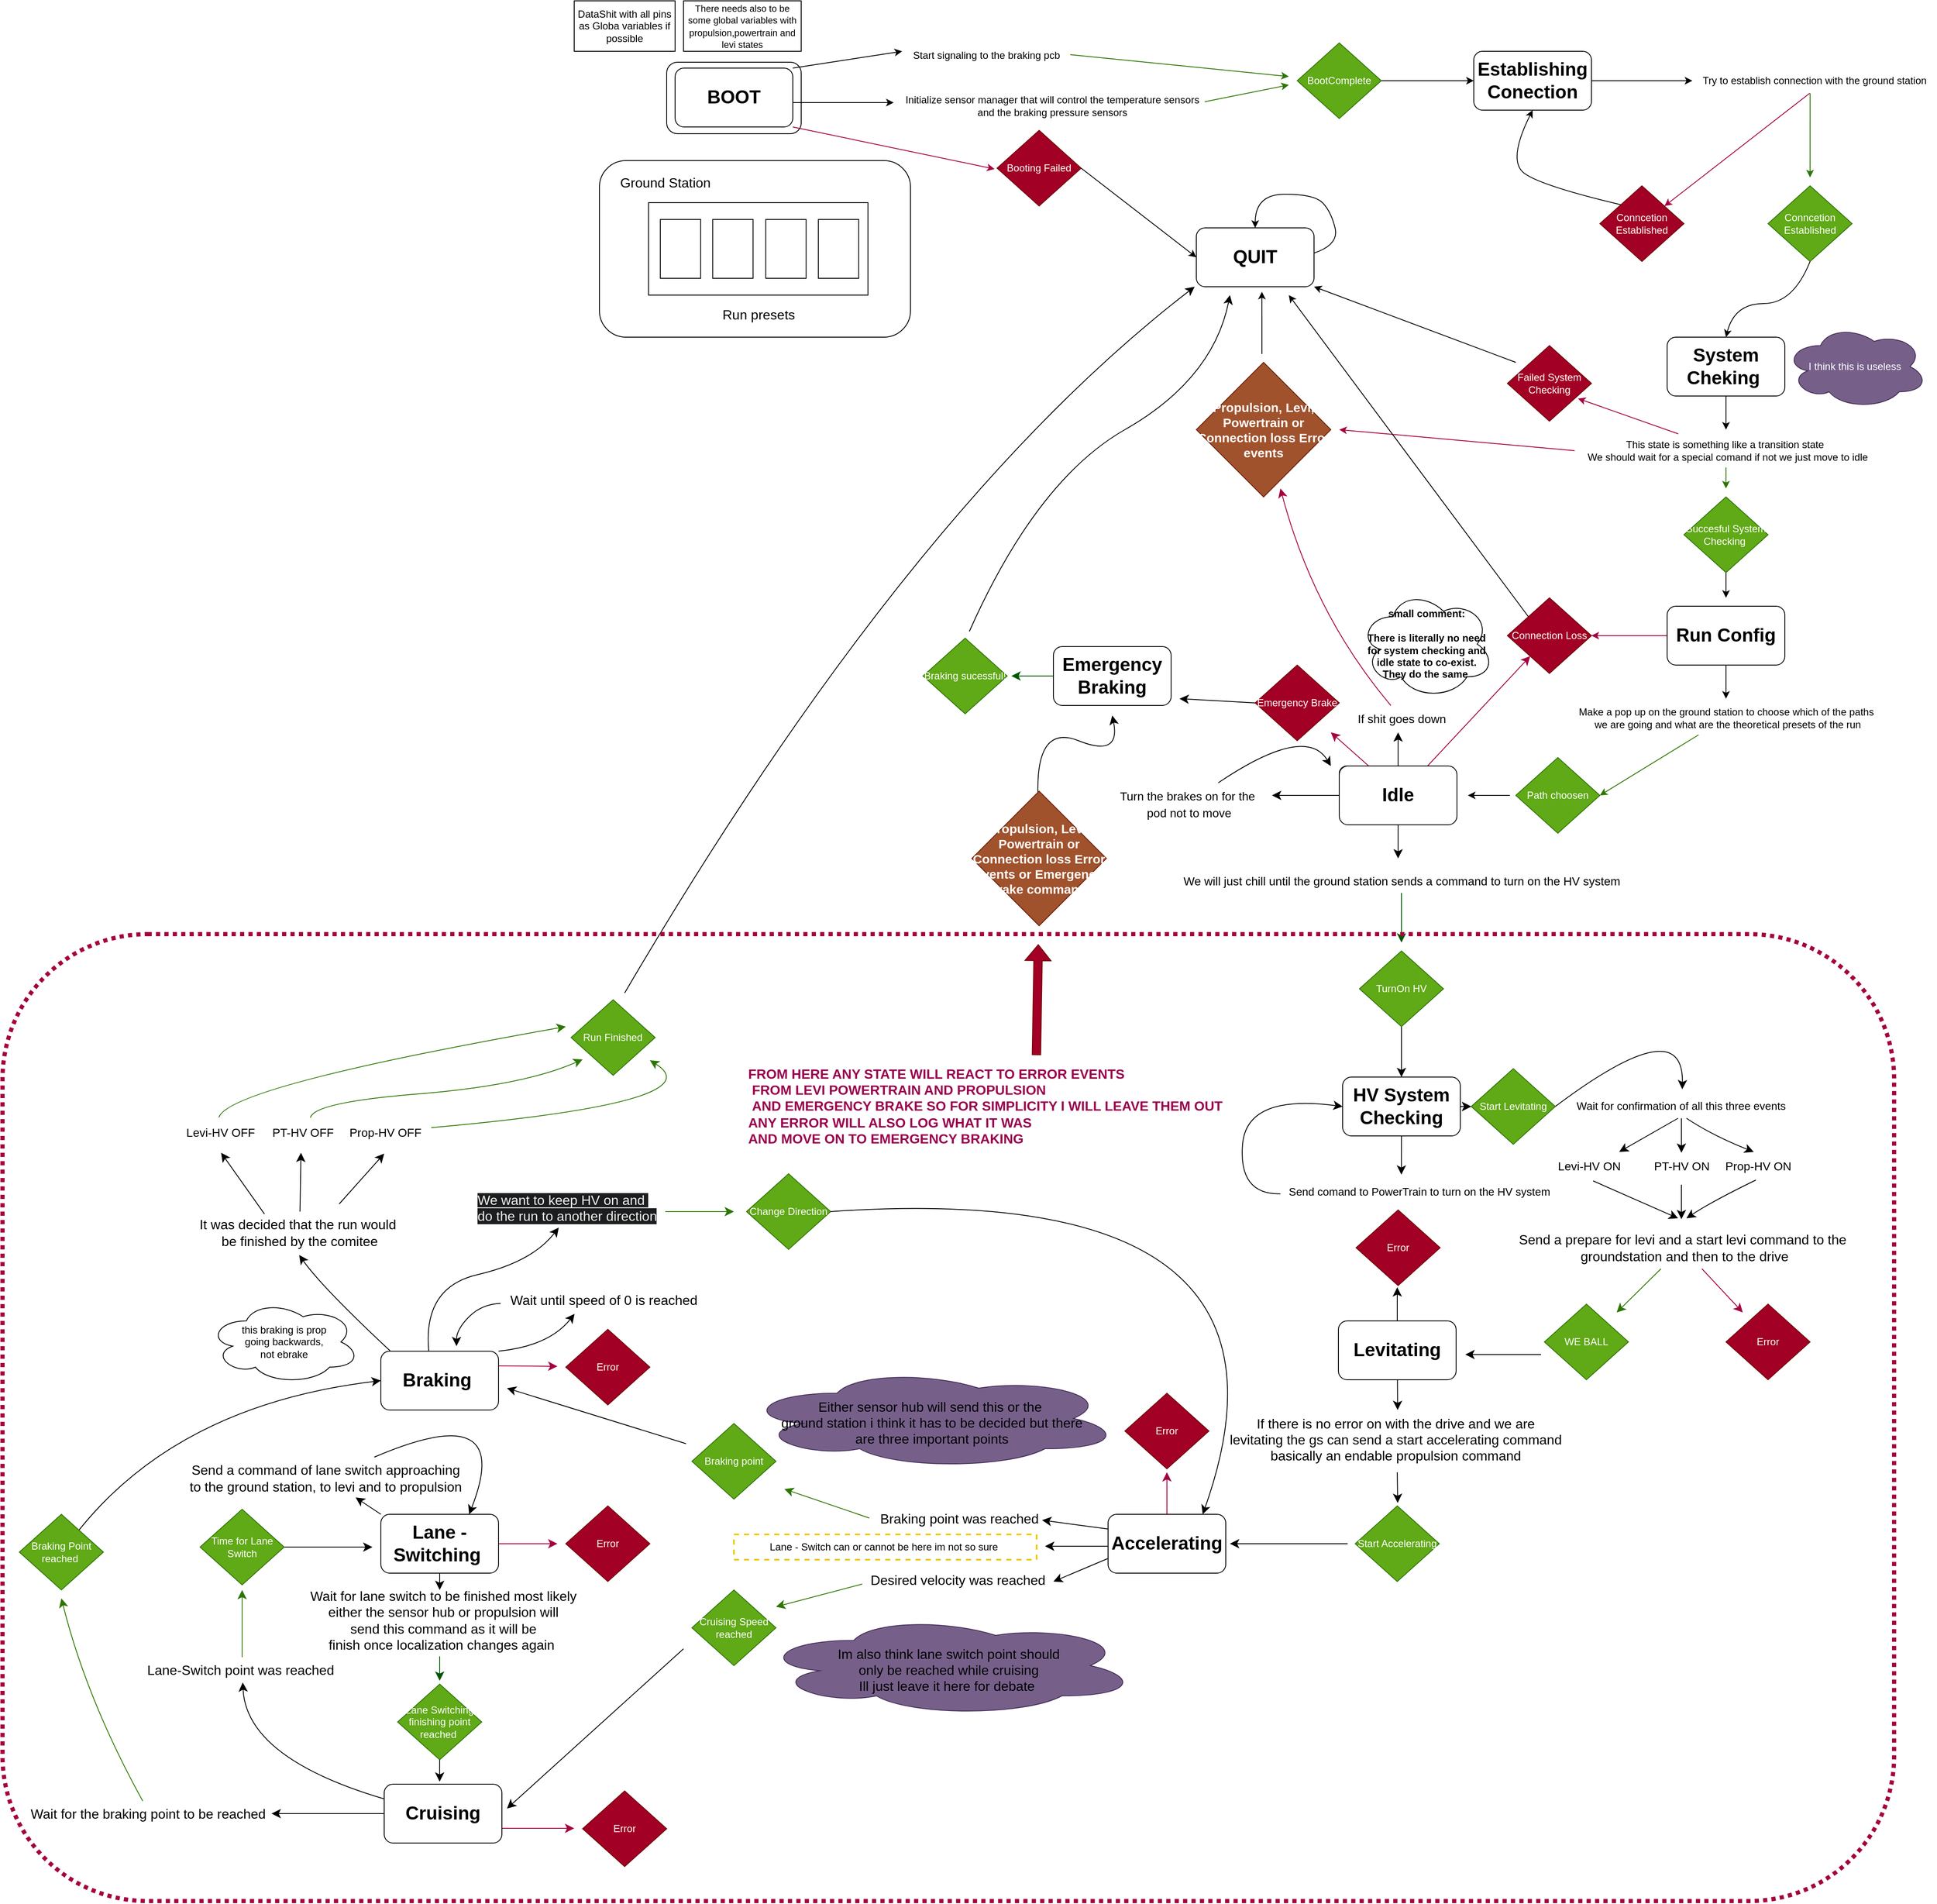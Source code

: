 <mxfile version="24.0.4" type="device">
  <diagram name="Page-1" id="cr5bB2eO5ZKdC5L4OUfk">
    <mxGraphModel dx="2541" dy="1351" grid="1" gridSize="10" guides="1" tooltips="1" connect="1" arrows="1" fold="1" page="1" pageScale="1" pageWidth="850" pageHeight="1100" math="0" shadow="0">
      <root>
        <mxCell id="0" />
        <mxCell id="1" parent="0" />
        <mxCell id="jvZFdXnzdYiKMnFKzeaT-296" value="&lt;font style=&quot;font-size: 22px;&quot;&gt;&lt;b&gt;BOOT&lt;/b&gt;&lt;/font&gt;" style="rounded=1;whiteSpace=wrap;html=1;" vertex="1" parent="1">
          <mxGeometry x="40" y="200" width="370" height="210" as="geometry" />
        </mxCell>
        <mxCell id="jvZFdXnzdYiKMnFKzeaT-215" value="&lt;span style=&quot;font-size: 22px;&quot;&gt;&lt;b&gt;QUIT&lt;/b&gt;&lt;/span&gt;" style="rounded=1;whiteSpace=wrap;html=1;" vertex="1" parent="1">
          <mxGeometry x="120" y="83" width="160" height="85" as="geometry" />
        </mxCell>
        <mxCell id="jvZFdXnzdYiKMnFKzeaT-160" value="" style="ellipse;shape=cloud;whiteSpace=wrap;html=1;fillColor=#76608a;fontColor=#ffffff;strokeColor=#432D57;" vertex="1" parent="1">
          <mxGeometry x="210" y="1636" width="450" height="120" as="geometry" />
        </mxCell>
        <mxCell id="jvZFdXnzdYiKMnFKzeaT-3" style="edgeStyle=none;rounded=0;orthogonalLoop=1;jettySize=auto;html=1;exitX=1;exitY=0;exitDx=0;exitDy=0;" edge="1" parent="1" source="jvZFdXnzdYiKMnFKzeaT-1">
          <mxGeometry relative="1" as="geometry">
            <mxPoint x="400" y="70" as="targetPoint" />
          </mxGeometry>
        </mxCell>
        <mxCell id="jvZFdXnzdYiKMnFKzeaT-4" style="edgeStyle=none;rounded=0;orthogonalLoop=1;jettySize=auto;html=1;exitX=1;exitY=0.5;exitDx=0;exitDy=0;" edge="1" parent="1">
          <mxGeometry relative="1" as="geometry">
            <mxPoint x="390" y="131" as="targetPoint" />
            <mxPoint x="270" y="131" as="sourcePoint" />
          </mxGeometry>
        </mxCell>
        <mxCell id="jvZFdXnzdYiKMnFKzeaT-1" value="&lt;font style=&quot;font-size: 22px;&quot;&gt;&lt;b&gt;BOOT&lt;/b&gt;&lt;/font&gt;" style="rounded=1;whiteSpace=wrap;html=1;" vertex="1" parent="1">
          <mxGeometry x="130" y="90" width="140" height="70" as="geometry" />
        </mxCell>
        <mxCell id="jvZFdXnzdYiKMnFKzeaT-7" value="Start signaling to the braking pcb" style="text;html=1;align=center;verticalAlign=middle;resizable=0;points=[];autosize=1;strokeColor=none;fillColor=none;" vertex="1" parent="1">
          <mxGeometry x="400" y="60" width="200" height="30" as="geometry" />
        </mxCell>
        <mxCell id="jvZFdXnzdYiKMnFKzeaT-8" value="Initialize sensor manager that will control the temperature sensors&amp;nbsp;&lt;div&gt;and the braking pressure sensors&amp;nbsp;&lt;/div&gt;" style="text;html=1;align=center;verticalAlign=middle;resizable=0;points=[];autosize=1;strokeColor=none;fillColor=none;" vertex="1" parent="1">
          <mxGeometry x="390" y="115" width="380" height="40" as="geometry" />
        </mxCell>
        <mxCell id="jvZFdXnzdYiKMnFKzeaT-11" value="DataShit with all pins as Globa variables if possible" style="whiteSpace=wrap;html=1;" vertex="1" parent="1">
          <mxGeometry x="10" y="10" width="120" height="60" as="geometry" />
        </mxCell>
        <mxCell id="jvZFdXnzdYiKMnFKzeaT-12" value="" style="endArrow=classic;html=1;rounded=0;exitX=1;exitY=0.467;exitDx=0;exitDy=0;exitPerimeter=0;fillColor=#60a917;strokeColor=#2D7600;" edge="1" parent="1" source="jvZFdXnzdYiKMnFKzeaT-7">
          <mxGeometry width="50" height="50" relative="1" as="geometry">
            <mxPoint x="670" y="90" as="sourcePoint" />
            <mxPoint x="860" y="100" as="targetPoint" />
          </mxGeometry>
        </mxCell>
        <mxCell id="jvZFdXnzdYiKMnFKzeaT-13" value="" style="endArrow=classic;html=1;rounded=0;fillColor=#60a917;strokeColor=#2D7600;" edge="1" parent="1">
          <mxGeometry width="50" height="50" relative="1" as="geometry">
            <mxPoint x="760" y="130" as="sourcePoint" />
            <mxPoint x="860" y="110" as="targetPoint" />
          </mxGeometry>
        </mxCell>
        <mxCell id="jvZFdXnzdYiKMnFKzeaT-22" style="edgeStyle=none;rounded=0;orthogonalLoop=1;jettySize=auto;html=1;exitX=1;exitY=0.5;exitDx=0;exitDy=0;entryX=0;entryY=0.5;entryDx=0;entryDy=0;" edge="1" parent="1" source="jvZFdXnzdYiKMnFKzeaT-15" target="jvZFdXnzdYiKMnFKzeaT-20">
          <mxGeometry relative="1" as="geometry" />
        </mxCell>
        <mxCell id="jvZFdXnzdYiKMnFKzeaT-15" value="BootComplete" style="rhombus;whiteSpace=wrap;html=1;fillColor=#60a917;fontColor=#ffffff;strokeColor=#2D7600;" vertex="1" parent="1">
          <mxGeometry x="870" y="60" width="100" height="90" as="geometry" />
        </mxCell>
        <mxCell id="jvZFdXnzdYiKMnFKzeaT-16" value="" style="endArrow=classic;html=1;rounded=0;exitX=1;exitY=1;exitDx=0;exitDy=0;fillColor=#d80073;strokeColor=#A50040;endFill=1;" edge="1" parent="1" source="jvZFdXnzdYiKMnFKzeaT-1">
          <mxGeometry width="50" height="50" relative="1" as="geometry">
            <mxPoint x="460" y="260" as="sourcePoint" />
            <mxPoint x="510" y="210" as="targetPoint" />
          </mxGeometry>
        </mxCell>
        <mxCell id="jvZFdXnzdYiKMnFKzeaT-21" style="edgeStyle=none;rounded=0;orthogonalLoop=1;jettySize=auto;html=1;exitX=1;exitY=0.5;exitDx=0;exitDy=0;entryX=0;entryY=0.5;entryDx=0;entryDy=0;" edge="1" parent="1" source="jvZFdXnzdYiKMnFKzeaT-17" target="jvZFdXnzdYiKMnFKzeaT-19">
          <mxGeometry relative="1" as="geometry" />
        </mxCell>
        <mxCell id="jvZFdXnzdYiKMnFKzeaT-17" value="Booting Failed" style="rhombus;whiteSpace=wrap;html=1;fillColor=#a20025;fontColor=#ffffff;strokeColor=#6F0000;" vertex="1" parent="1">
          <mxGeometry x="513" y="164" width="100" height="90" as="geometry" />
        </mxCell>
        <mxCell id="jvZFdXnzdYiKMnFKzeaT-19" value="&lt;span style=&quot;font-size: 22px;&quot;&gt;&lt;b&gt;QUIT&lt;/b&gt;&lt;/span&gt;" style="rounded=1;whiteSpace=wrap;html=1;" vertex="1" parent="1">
          <mxGeometry x="750" y="280" width="140" height="70" as="geometry" />
        </mxCell>
        <mxCell id="jvZFdXnzdYiKMnFKzeaT-30" style="edgeStyle=none;rounded=0;orthogonalLoop=1;jettySize=auto;html=1;exitX=1;exitY=0.5;exitDx=0;exitDy=0;" edge="1" parent="1" source="jvZFdXnzdYiKMnFKzeaT-20">
          <mxGeometry relative="1" as="geometry">
            <mxPoint x="1340" y="105" as="targetPoint" />
          </mxGeometry>
        </mxCell>
        <mxCell id="jvZFdXnzdYiKMnFKzeaT-20" value="&lt;span style=&quot;font-size: 22px;&quot;&gt;&lt;b&gt;Establishing Conection&lt;/b&gt;&lt;/span&gt;" style="rounded=1;whiteSpace=wrap;html=1;" vertex="1" parent="1">
          <mxGeometry x="1080" y="70" width="140" height="70" as="geometry" />
        </mxCell>
        <mxCell id="jvZFdXnzdYiKMnFKzeaT-25" value="" style="curved=1;endArrow=classic;html=1;rounded=0;entryX=0.5;entryY=0;entryDx=0;entryDy=0;" edge="1" parent="1" target="jvZFdXnzdYiKMnFKzeaT-19">
          <mxGeometry width="50" height="50" relative="1" as="geometry">
            <mxPoint x="890" y="310" as="sourcePoint" />
            <mxPoint x="940" y="260" as="targetPoint" />
            <Array as="points">
              <mxPoint x="920" y="300" />
              <mxPoint x="910" y="260" />
              <mxPoint x="890" y="240" />
              <mxPoint x="820" y="240" />
            </Array>
          </mxGeometry>
        </mxCell>
        <mxCell id="jvZFdXnzdYiKMnFKzeaT-29" value="Try to establish connection with the ground station" style="text;html=1;align=center;verticalAlign=middle;resizable=0;points=[];autosize=1;strokeColor=none;fillColor=none;" vertex="1" parent="1">
          <mxGeometry x="1340" y="90" width="290" height="30" as="geometry" />
        </mxCell>
        <mxCell id="jvZFdXnzdYiKMnFKzeaT-32" value="" style="endArrow=classic;html=1;rounded=0;exitX=0.483;exitY=1;exitDx=0;exitDy=0;exitPerimeter=0;fillColor=#60a917;strokeColor=#2D7600;" edge="1" parent="1" source="jvZFdXnzdYiKMnFKzeaT-29">
          <mxGeometry width="50" height="50" relative="1" as="geometry">
            <mxPoint x="1150" y="254" as="sourcePoint" />
            <mxPoint x="1480" y="220" as="targetPoint" />
          </mxGeometry>
        </mxCell>
        <mxCell id="jvZFdXnzdYiKMnFKzeaT-33" value="Conncetion Established" style="rhombus;whiteSpace=wrap;html=1;fillColor=#60a917;fontColor=#ffffff;strokeColor=#2D7600;" vertex="1" parent="1">
          <mxGeometry x="1430" y="230" width="100" height="90" as="geometry" />
        </mxCell>
        <mxCell id="jvZFdXnzdYiKMnFKzeaT-34" value="Conncetion Established" style="rhombus;whiteSpace=wrap;html=1;fillColor=#a20025;fontColor=#ffffff;strokeColor=#6F0000;" vertex="1" parent="1">
          <mxGeometry x="1230" y="230" width="100" height="90" as="geometry" />
        </mxCell>
        <mxCell id="jvZFdXnzdYiKMnFKzeaT-35" value="" style="endArrow=classic;html=1;rounded=0;exitX=0.483;exitY=1;exitDx=0;exitDy=0;exitPerimeter=0;fillColor=#d80073;strokeColor=#A50040;" edge="1" parent="1" target="jvZFdXnzdYiKMnFKzeaT-34">
          <mxGeometry width="50" height="50" relative="1" as="geometry">
            <mxPoint x="1479.5" y="120" as="sourcePoint" />
            <mxPoint x="1479.5" y="220" as="targetPoint" />
          </mxGeometry>
        </mxCell>
        <mxCell id="jvZFdXnzdYiKMnFKzeaT-37" value="" style="curved=1;endArrow=classic;html=1;rounded=0;exitX=0;exitY=0;exitDx=0;exitDy=0;entryX=0.5;entryY=1;entryDx=0;entryDy=0;" edge="1" parent="1" source="jvZFdXnzdYiKMnFKzeaT-34" target="jvZFdXnzdYiKMnFKzeaT-20">
          <mxGeometry width="50" height="50" relative="1" as="geometry">
            <mxPoint x="1090" y="250" as="sourcePoint" />
            <mxPoint x="1140" y="200" as="targetPoint" />
            <Array as="points">
              <mxPoint x="1160" y="230" />
              <mxPoint x="1120" y="200" />
            </Array>
          </mxGeometry>
        </mxCell>
        <mxCell id="jvZFdXnzdYiKMnFKzeaT-42" style="edgeStyle=none;rounded=0;orthogonalLoop=1;jettySize=auto;html=1;exitX=0.5;exitY=1;exitDx=0;exitDy=0;" edge="1" parent="1" source="jvZFdXnzdYiKMnFKzeaT-38">
          <mxGeometry relative="1" as="geometry">
            <mxPoint x="1380" y="520" as="targetPoint" />
          </mxGeometry>
        </mxCell>
        <mxCell id="jvZFdXnzdYiKMnFKzeaT-38" value="&lt;span style=&quot;font-size: 22px;&quot;&gt;&lt;b&gt;System Cheking&amp;nbsp;&lt;/b&gt;&lt;/span&gt;" style="rounded=1;whiteSpace=wrap;html=1;" vertex="1" parent="1">
          <mxGeometry x="1310" y="410" width="140" height="70" as="geometry" />
        </mxCell>
        <mxCell id="jvZFdXnzdYiKMnFKzeaT-41" value="" style="curved=1;endArrow=classic;html=1;rounded=0;exitX=0.5;exitY=1;exitDx=0;exitDy=0;entryX=0.5;entryY=0;entryDx=0;entryDy=0;" edge="1" parent="1" source="jvZFdXnzdYiKMnFKzeaT-33" target="jvZFdXnzdYiKMnFKzeaT-38">
          <mxGeometry width="50" height="50" relative="1" as="geometry">
            <mxPoint x="1265" y="263" as="sourcePoint" />
            <mxPoint x="1160" y="150" as="targetPoint" />
            <Array as="points">
              <mxPoint x="1460" y="370" />
              <mxPoint x="1390" y="370" />
            </Array>
          </mxGeometry>
        </mxCell>
        <mxCell id="jvZFdXnzdYiKMnFKzeaT-48" style="edgeStyle=none;rounded=0;orthogonalLoop=1;jettySize=auto;html=1;fillColor=#d80073;strokeColor=#A50040;entryX=0.84;entryY=0.7;entryDx=0;entryDy=0;entryPerimeter=0;" edge="1" parent="1" source="jvZFdXnzdYiKMnFKzeaT-43" target="jvZFdXnzdYiKMnFKzeaT-49">
          <mxGeometry relative="1" as="geometry">
            <mxPoint x="1210" y="490" as="targetPoint" />
          </mxGeometry>
        </mxCell>
        <mxCell id="jvZFdXnzdYiKMnFKzeaT-53" style="edgeStyle=none;rounded=0;orthogonalLoop=1;jettySize=auto;html=1;fillColor=#d80073;strokeColor=#A50040;" edge="1" parent="1">
          <mxGeometry relative="1" as="geometry">
            <mxPoint x="920" y="520" as="targetPoint" />
            <mxPoint x="1200" y="545" as="sourcePoint" />
          </mxGeometry>
        </mxCell>
        <mxCell id="jvZFdXnzdYiKMnFKzeaT-58" style="edgeStyle=none;rounded=0;orthogonalLoop=1;jettySize=auto;html=1;fillColor=#60a917;strokeColor=#2D7600;" edge="1" parent="1" source="jvZFdXnzdYiKMnFKzeaT-43">
          <mxGeometry relative="1" as="geometry">
            <mxPoint x="1380" y="590" as="targetPoint" />
          </mxGeometry>
        </mxCell>
        <mxCell id="jvZFdXnzdYiKMnFKzeaT-43" value="This state is something like a transition state&amp;nbsp;&lt;div&gt;&amp;nbsp;We should wait for a special comand if not we just move to idle&lt;/div&gt;" style="text;html=1;align=center;verticalAlign=middle;resizable=0;points=[];autosize=1;strokeColor=none;fillColor=none;" vertex="1" parent="1">
          <mxGeometry x="1200" y="525" width="360" height="40" as="geometry" />
        </mxCell>
        <mxCell id="jvZFdXnzdYiKMnFKzeaT-51" style="edgeStyle=none;rounded=0;orthogonalLoop=1;jettySize=auto;html=1;entryX=1;entryY=1;entryDx=0;entryDy=0;" edge="1" parent="1" target="jvZFdXnzdYiKMnFKzeaT-19">
          <mxGeometry relative="1" as="geometry">
            <mxPoint x="1130" y="440" as="sourcePoint" />
          </mxGeometry>
        </mxCell>
        <mxCell id="jvZFdXnzdYiKMnFKzeaT-49" value="Failed System Checking" style="rhombus;whiteSpace=wrap;html=1;fillColor=#a20025;fontColor=#ffffff;strokeColor=#6F0000;" vertex="1" parent="1">
          <mxGeometry x="1120" y="420" width="100" height="90" as="geometry" />
        </mxCell>
        <mxCell id="jvZFdXnzdYiKMnFKzeaT-52" value="&lt;b&gt;&lt;font style=&quot;font-size: 15px;&quot;&gt;Propulsion, Levi, Powertrain or Connection loss Error events&lt;/font&gt;&lt;/b&gt;" style="rhombus;whiteSpace=wrap;html=1;fillColor=#a0522d;fontColor=#ffffff;strokeColor=#6D1F00;" vertex="1" parent="1">
          <mxGeometry x="750" y="440" width="160" height="160" as="geometry" />
        </mxCell>
        <mxCell id="jvZFdXnzdYiKMnFKzeaT-54" style="edgeStyle=none;rounded=0;orthogonalLoop=1;jettySize=auto;html=1;entryX=0.557;entryY=1.086;entryDx=0;entryDy=0;entryPerimeter=0;" edge="1" parent="1" target="jvZFdXnzdYiKMnFKzeaT-19">
          <mxGeometry relative="1" as="geometry">
            <mxPoint x="828" y="430" as="sourcePoint" />
          </mxGeometry>
        </mxCell>
        <mxCell id="jvZFdXnzdYiKMnFKzeaT-61" style="edgeStyle=none;rounded=0;orthogonalLoop=1;jettySize=auto;html=1;" edge="1" parent="1" source="jvZFdXnzdYiKMnFKzeaT-56">
          <mxGeometry relative="1" as="geometry">
            <mxPoint x="1380" y="840" as="targetPoint" />
          </mxGeometry>
        </mxCell>
        <mxCell id="jvZFdXnzdYiKMnFKzeaT-64" style="edgeStyle=none;rounded=0;orthogonalLoop=1;jettySize=auto;html=1;exitX=0;exitY=0.5;exitDx=0;exitDy=0;entryX=1;entryY=0.5;entryDx=0;entryDy=0;fillColor=#d80073;strokeColor=#A50040;" edge="1" parent="1" source="jvZFdXnzdYiKMnFKzeaT-56" target="jvZFdXnzdYiKMnFKzeaT-63">
          <mxGeometry relative="1" as="geometry" />
        </mxCell>
        <mxCell id="jvZFdXnzdYiKMnFKzeaT-56" value="&lt;span style=&quot;font-size: 22px;&quot;&gt;&lt;b&gt;Run Config&lt;/b&gt;&lt;/span&gt;" style="rounded=1;whiteSpace=wrap;html=1;" vertex="1" parent="1">
          <mxGeometry x="1310" y="730" width="140" height="70" as="geometry" />
        </mxCell>
        <mxCell id="jvZFdXnzdYiKMnFKzeaT-60" style="edgeStyle=none;rounded=0;orthogonalLoop=1;jettySize=auto;html=1;exitX=0.5;exitY=1;exitDx=0;exitDy=0;" edge="1" parent="1" source="jvZFdXnzdYiKMnFKzeaT-57">
          <mxGeometry relative="1" as="geometry">
            <mxPoint x="1380" y="720" as="targetPoint" />
          </mxGeometry>
        </mxCell>
        <mxCell id="jvZFdXnzdYiKMnFKzeaT-57" value="Succesful System Checking&amp;nbsp;" style="rhombus;whiteSpace=wrap;html=1;fillColor=#60a917;fontColor=#ffffff;strokeColor=#2D7600;" vertex="1" parent="1">
          <mxGeometry x="1330" y="600" width="100" height="90" as="geometry" />
        </mxCell>
        <mxCell id="jvZFdXnzdYiKMnFKzeaT-59" style="edgeStyle=none;rounded=0;orthogonalLoop=1;jettySize=auto;html=1;entryX=0.5;entryY=0;entryDx=0;entryDy=0;" edge="1" parent="1" source="jvZFdXnzdYiKMnFKzeaT-56" target="jvZFdXnzdYiKMnFKzeaT-56">
          <mxGeometry relative="1" as="geometry" />
        </mxCell>
        <mxCell id="jvZFdXnzdYiKMnFKzeaT-68" style="edgeStyle=none;rounded=0;orthogonalLoop=1;jettySize=auto;html=1;entryX=1;entryY=0.5;entryDx=0;entryDy=0;fillColor=#60a917;strokeColor=#2D7600;" edge="1" parent="1" source="jvZFdXnzdYiKMnFKzeaT-62" target="jvZFdXnzdYiKMnFKzeaT-67">
          <mxGeometry relative="1" as="geometry" />
        </mxCell>
        <mxCell id="jvZFdXnzdYiKMnFKzeaT-62" value="Make a pop up on the ground station to choose which of the paths&lt;div&gt;&amp;nbsp;we are going and what are the theoretical presets of the run&lt;/div&gt;" style="text;html=1;align=center;verticalAlign=middle;resizable=0;points=[];autosize=1;strokeColor=none;fillColor=none;" vertex="1" parent="1">
          <mxGeometry x="1195" y="843" width="370" height="40" as="geometry" />
        </mxCell>
        <mxCell id="jvZFdXnzdYiKMnFKzeaT-65" style="edgeStyle=none;rounded=0;orthogonalLoop=1;jettySize=auto;html=1;exitX=0;exitY=0;exitDx=0;exitDy=0;" edge="1" parent="1" source="jvZFdXnzdYiKMnFKzeaT-63">
          <mxGeometry relative="1" as="geometry">
            <mxPoint x="860" y="360" as="targetPoint" />
          </mxGeometry>
        </mxCell>
        <mxCell id="jvZFdXnzdYiKMnFKzeaT-63" value="Connection Loss" style="rhombus;whiteSpace=wrap;html=1;fillColor=#a20025;fontColor=#ffffff;strokeColor=#6F0000;" vertex="1" parent="1">
          <mxGeometry x="1120" y="720" width="100" height="90" as="geometry" />
        </mxCell>
        <mxCell id="jvZFdXnzdYiKMnFKzeaT-69" style="edgeStyle=none;rounded=0;orthogonalLoop=1;jettySize=auto;html=1;exitX=0;exitY=0.5;exitDx=0;exitDy=0;" edge="1" parent="1">
          <mxGeometry relative="1" as="geometry">
            <mxPoint x="1073" y="955" as="targetPoint" />
            <mxPoint x="1123" y="955" as="sourcePoint" />
          </mxGeometry>
        </mxCell>
        <mxCell id="jvZFdXnzdYiKMnFKzeaT-67" value="Path choosen" style="rhombus;whiteSpace=wrap;html=1;fillColor=#60a917;fontColor=#ffffff;strokeColor=#2D7600;" vertex="1" parent="1">
          <mxGeometry x="1130" y="910" width="100" height="90" as="geometry" />
        </mxCell>
        <mxCell id="jvZFdXnzdYiKMnFKzeaT-70" value="" style="rounded=1;whiteSpace=wrap;html=1;" vertex="1" parent="1">
          <mxGeometry x="920" y="920" width="120" height="60" as="geometry" />
        </mxCell>
        <mxCell id="jvZFdXnzdYiKMnFKzeaT-80" style="edgeStyle=none;curved=1;rounded=0;orthogonalLoop=1;jettySize=auto;html=1;exitX=0.5;exitY=1;exitDx=0;exitDy=0;fontSize=12;startSize=8;endSize=8;" edge="1" parent="1" source="jvZFdXnzdYiKMnFKzeaT-71">
          <mxGeometry relative="1" as="geometry">
            <mxPoint x="990" y="1030" as="targetPoint" />
          </mxGeometry>
        </mxCell>
        <mxCell id="jvZFdXnzdYiKMnFKzeaT-82" style="edgeStyle=none;curved=1;rounded=0;orthogonalLoop=1;jettySize=auto;html=1;exitX=0.75;exitY=0;exitDx=0;exitDy=0;fontSize=12;startSize=8;endSize=8;fillColor=#d80073;strokeColor=#A50040;" edge="1" parent="1" source="jvZFdXnzdYiKMnFKzeaT-71" target="jvZFdXnzdYiKMnFKzeaT-63">
          <mxGeometry relative="1" as="geometry" />
        </mxCell>
        <mxCell id="jvZFdXnzdYiKMnFKzeaT-86" style="edgeStyle=none;curved=1;rounded=0;orthogonalLoop=1;jettySize=auto;html=1;exitX=0;exitY=0.5;exitDx=0;exitDy=0;fontSize=12;startSize=8;endSize=8;" edge="1" parent="1" source="jvZFdXnzdYiKMnFKzeaT-71">
          <mxGeometry relative="1" as="geometry">
            <mxPoint x="840" y="955" as="targetPoint" />
          </mxGeometry>
        </mxCell>
        <mxCell id="jvZFdXnzdYiKMnFKzeaT-90" style="edgeStyle=none;curved=1;rounded=0;orthogonalLoop=1;jettySize=auto;html=1;exitX=0.5;exitY=0;exitDx=0;exitDy=0;fontSize=12;startSize=8;endSize=8;" edge="1" parent="1" source="jvZFdXnzdYiKMnFKzeaT-71">
          <mxGeometry relative="1" as="geometry">
            <mxPoint x="990" y="880" as="targetPoint" />
          </mxGeometry>
        </mxCell>
        <mxCell id="jvZFdXnzdYiKMnFKzeaT-93" style="edgeStyle=none;curved=1;rounded=0;orthogonalLoop=1;jettySize=auto;html=1;exitX=0.25;exitY=0;exitDx=0;exitDy=0;fontSize=12;startSize=8;endSize=8;fillColor=#d80073;strokeColor=#A50040;" edge="1" parent="1" source="jvZFdXnzdYiKMnFKzeaT-71">
          <mxGeometry relative="1" as="geometry">
            <mxPoint x="910" y="880" as="targetPoint" />
          </mxGeometry>
        </mxCell>
        <mxCell id="jvZFdXnzdYiKMnFKzeaT-71" value="&lt;span style=&quot;font-size: 22px;&quot;&gt;&lt;b&gt;Idle&lt;/b&gt;&lt;/span&gt;" style="rounded=1;whiteSpace=wrap;html=1;" vertex="1" parent="1">
          <mxGeometry x="920" y="920" width="140" height="70" as="geometry" />
        </mxCell>
        <mxCell id="jvZFdXnzdYiKMnFKzeaT-72" value="&lt;b&gt;small comment:&lt;/b&gt;&lt;div&gt;&lt;b&gt;&lt;br&gt;&lt;/b&gt;&lt;/div&gt;&lt;div&gt;&lt;b&gt;There is literally no need for system checking and idle state to co-exist.&lt;/b&gt;&lt;/div&gt;&lt;div&gt;&lt;b&gt;They do the same&amp;nbsp;&lt;/b&gt;&lt;/div&gt;" style="ellipse;shape=cloud;whiteSpace=wrap;html=1;" vertex="1" parent="1">
          <mxGeometry x="944" y="710" width="160" height="130" as="geometry" />
        </mxCell>
        <mxCell id="jvZFdXnzdYiKMnFKzeaT-77" style="edgeStyle=none;curved=1;rounded=0;orthogonalLoop=1;jettySize=auto;html=1;exitX=0;exitY=0.5;exitDx=0;exitDy=0;fontSize=12;startSize=8;endSize=8;fillColor=#008a00;strokeColor=#005700;" edge="1" parent="1" source="jvZFdXnzdYiKMnFKzeaT-74">
          <mxGeometry relative="1" as="geometry">
            <mxPoint x="530" y="813" as="targetPoint" />
          </mxGeometry>
        </mxCell>
        <mxCell id="jvZFdXnzdYiKMnFKzeaT-74" value="&lt;span style=&quot;font-size: 22px;&quot;&gt;&lt;b&gt;Emergency Braking&lt;/b&gt;&lt;/span&gt;" style="rounded=1;whiteSpace=wrap;html=1;" vertex="1" parent="1">
          <mxGeometry x="580" y="778" width="140" height="70" as="geometry" />
        </mxCell>
        <mxCell id="jvZFdXnzdYiKMnFKzeaT-76" value="Braking sucessful!" style="rhombus;whiteSpace=wrap;html=1;fillColor=#60a917;fontColor=#ffffff;strokeColor=#2D7600;" vertex="1" parent="1">
          <mxGeometry x="425" y="768" width="100" height="90" as="geometry" />
        </mxCell>
        <mxCell id="jvZFdXnzdYiKMnFKzeaT-78" value="" style="curved=1;endArrow=classic;html=1;rounded=0;fontSize=12;startSize=8;endSize=8;" edge="1" parent="1">
          <mxGeometry width="50" height="50" relative="1" as="geometry">
            <mxPoint x="480" y="760" as="sourcePoint" />
            <mxPoint x="790" y="360" as="targetPoint" />
            <Array as="points">
              <mxPoint x="560" y="580" />
              <mxPoint x="770" y="460" />
            </Array>
          </mxGeometry>
        </mxCell>
        <mxCell id="jvZFdXnzdYiKMnFKzeaT-83" style="edgeStyle=none;curved=1;rounded=0;orthogonalLoop=1;jettySize=auto;html=1;fontSize=12;startSize=8;endSize=8;fillColor=#008a00;strokeColor=#005700;" edge="1" parent="1" source="jvZFdXnzdYiKMnFKzeaT-81">
          <mxGeometry relative="1" as="geometry">
            <mxPoint x="994" y="1130" as="targetPoint" />
          </mxGeometry>
        </mxCell>
        <mxCell id="jvZFdXnzdYiKMnFKzeaT-81" value="&lt;font style=&quot;font-size: 14px;&quot;&gt;We will just chill until the ground station sends a command to turn on the HV system&lt;/font&gt;" style="text;html=1;align=center;verticalAlign=middle;resizable=0;points=[];autosize=1;strokeColor=none;fillColor=none;fontSize=16;" vertex="1" parent="1">
          <mxGeometry x="724" y="1041" width="540" height="30" as="geometry" />
        </mxCell>
        <mxCell id="jvZFdXnzdYiKMnFKzeaT-110" style="edgeStyle=none;curved=1;rounded=0;orthogonalLoop=1;jettySize=auto;html=1;entryX=0.5;entryY=0;entryDx=0;entryDy=0;fontSize=12;startSize=8;endSize=8;" edge="1" parent="1" source="jvZFdXnzdYiKMnFKzeaT-84" target="jvZFdXnzdYiKMnFKzeaT-108">
          <mxGeometry relative="1" as="geometry" />
        </mxCell>
        <mxCell id="jvZFdXnzdYiKMnFKzeaT-84" value="TurnOn HV" style="rhombus;whiteSpace=wrap;html=1;fillColor=#60a917;fontColor=#ffffff;strokeColor=#2D7600;" vertex="1" parent="1">
          <mxGeometry x="944" y="1140" width="100" height="90" as="geometry" />
        </mxCell>
        <mxCell id="jvZFdXnzdYiKMnFKzeaT-89" style="edgeStyle=none;curved=1;rounded=0;orthogonalLoop=1;jettySize=auto;html=1;fontSize=12;startSize=8;endSize=8;" edge="1" parent="1" source="jvZFdXnzdYiKMnFKzeaT-88">
          <mxGeometry relative="1" as="geometry">
            <mxPoint x="910" y="920" as="targetPoint" />
            <Array as="points">
              <mxPoint x="880" y="870" />
            </Array>
          </mxGeometry>
        </mxCell>
        <mxCell id="jvZFdXnzdYiKMnFKzeaT-88" value="&lt;font style=&quot;font-size: 14px;&quot;&gt;Turn the brakes on for the&lt;/font&gt;&lt;div&gt;&lt;font style=&quot;font-size: 14px;&quot;&gt;&amp;nbsp;pod not to move&lt;/font&gt;&lt;/div&gt;" style="text;html=1;align=center;verticalAlign=middle;resizable=0;points=[];autosize=1;strokeColor=none;fillColor=none;fontSize=16;" vertex="1" parent="1">
          <mxGeometry x="649" y="940" width="180" height="50" as="geometry" />
        </mxCell>
        <mxCell id="jvZFdXnzdYiKMnFKzeaT-92" style="edgeStyle=none;curved=1;rounded=0;orthogonalLoop=1;jettySize=auto;html=1;fontSize=12;startSize=8;endSize=8;fillColor=#d80073;strokeColor=#A50040;" edge="1" parent="1" source="jvZFdXnzdYiKMnFKzeaT-91">
          <mxGeometry relative="1" as="geometry">
            <mxPoint x="850" y="590" as="targetPoint" />
            <Array as="points">
              <mxPoint x="890" y="740" />
            </Array>
          </mxGeometry>
        </mxCell>
        <mxCell id="jvZFdXnzdYiKMnFKzeaT-91" value="&lt;font style=&quot;font-size: 14px;&quot;&gt;If shit goes down&lt;/font&gt;" style="text;html=1;align=center;verticalAlign=middle;resizable=0;points=[];autosize=1;strokeColor=none;fillColor=none;fontSize=16;" vertex="1" parent="1">
          <mxGeometry x="929" y="848" width="130" height="30" as="geometry" />
        </mxCell>
        <mxCell id="jvZFdXnzdYiKMnFKzeaT-96" style="edgeStyle=none;curved=1;rounded=0;orthogonalLoop=1;jettySize=auto;html=1;exitX=0;exitY=0.5;exitDx=0;exitDy=0;fontSize=12;startSize=8;endSize=8;" edge="1" parent="1" source="jvZFdXnzdYiKMnFKzeaT-95">
          <mxGeometry relative="1" as="geometry">
            <mxPoint x="730" y="840" as="targetPoint" />
          </mxGeometry>
        </mxCell>
        <mxCell id="jvZFdXnzdYiKMnFKzeaT-95" value="Emergency Brake" style="rhombus;whiteSpace=wrap;html=1;fillColor=#a20025;fontColor=#ffffff;strokeColor=#6F0000;" vertex="1" parent="1">
          <mxGeometry x="820" y="800" width="100" height="90" as="geometry" />
        </mxCell>
        <mxCell id="jvZFdXnzdYiKMnFKzeaT-99" style="edgeStyle=none;curved=1;rounded=0;orthogonalLoop=1;jettySize=auto;html=1;fontSize=12;startSize=8;endSize=8;" edge="1" parent="1" source="jvZFdXnzdYiKMnFKzeaT-98">
          <mxGeometry relative="1" as="geometry">
            <mxPoint x="650" y="860" as="targetPoint" />
            <Array as="points">
              <mxPoint x="560" y="870" />
              <mxPoint x="660" y="910" />
            </Array>
          </mxGeometry>
        </mxCell>
        <mxCell id="jvZFdXnzdYiKMnFKzeaT-98" value="&lt;b&gt;&lt;font style=&quot;font-size: 15px;&quot;&gt;Propulsion, Levi, Powertrain or Connection loss Error events or Emergency Brake command&amp;nbsp;&lt;/font&gt;&lt;/b&gt;" style="rhombus;whiteSpace=wrap;html=1;fillColor=#a0522d;fontColor=#ffffff;strokeColor=#6D1F00;" vertex="1" parent="1">
          <mxGeometry x="483" y="950" width="160" height="160" as="geometry" />
        </mxCell>
        <mxCell id="jvZFdXnzdYiKMnFKzeaT-102" value="&lt;span style=&quot;border-color: rgb(0, 0, 0); font-family: Helvetica; font-style: normal; font-variant-ligatures: normal; font-variant-caps: normal; letter-spacing: normal; orphans: 2; text-indent: 0px; text-transform: none; widows: 2; word-spacing: 0px; -webkit-text-stroke-width: 0px; white-space: nowrap; text-decoration-thickness: initial; text-decoration-style: initial; text-decoration-color: initial; font-size: 16px;&quot;&gt;&lt;font color=&quot;#99004d&quot;&gt;FROM HERE ANY STATE WILL REACT TO ERROR EVENTS&lt;/font&gt;&lt;/span&gt;&lt;div style=&quot;border-color: rgb(0, 0, 0); font-family: Helvetica; font-size: 16px; font-style: normal; font-variant-ligatures: normal; font-variant-caps: normal; letter-spacing: normal; orphans: 2; text-indent: 0px; text-transform: none; widows: 2; word-spacing: 0px; -webkit-text-stroke-width: 0px; white-space: nowrap; text-decoration-thickness: initial; text-decoration-style: initial; text-decoration-color: initial;&quot;&gt;&lt;div style=&quot;&quot;&gt;&lt;span style=&quot;color: rgb(153, 0, 77); background-color: initial;&quot;&gt;&amp;nbsp;FROM LEVI POWERTRAIN AND PROPULSION&lt;/span&gt;&lt;/div&gt;&lt;div style=&quot;border-color: rgb(0, 0, 0); font-size: 16px;&quot;&gt;&lt;span style=&quot;border-color: rgb(0, 0, 0); font-size: 16px;&quot;&gt;&lt;font color=&quot;#99004d&quot;&gt;&amp;nbsp;AND EMERGENCY BRAKE SO FOR SIMPLICITY I WILL LEAVE THEM OUT&amp;nbsp;&lt;/font&gt;&lt;/span&gt;&lt;/div&gt;&lt;div style=&quot;border-color: rgb(0, 0, 0); font-size: 16px;&quot;&gt;&lt;span style=&quot;border-color: rgb(0, 0, 0); font-size: 16px;&quot;&gt;&lt;font color=&quot;#99004d&quot;&gt;ANY ERROR WILL ALSO LOG WHAT IT WAS&amp;nbsp;&lt;/font&gt;&lt;/span&gt;&lt;/div&gt;&lt;div style=&quot;border-color: rgb(0, 0, 0); font-size: 16px;&quot;&gt;&lt;span style=&quot;border-color: rgb(0, 0, 0); font-size: 16px;&quot;&gt;&lt;font color=&quot;#99004d&quot;&gt;AND MOVE ON TO EMERGENCY BRAKING&amp;nbsp;&lt;/font&gt;&lt;/span&gt;&lt;/div&gt;&lt;/div&gt;" style="text;whiteSpace=wrap;html=1;fontSize=16;fontStyle=1;align=left;fontColor=default;labelBackgroundColor=none;" vertex="1" parent="1">
          <mxGeometry x="215" y="1270" width="520" height="130" as="geometry" />
        </mxCell>
        <mxCell id="jvZFdXnzdYiKMnFKzeaT-106" value="" style="endArrow=classic;html=1;rounded=0;fontSize=12;curved=1;shape=flexArrow;fillColor=#a20025;strokeColor=#6F0000;exitX=0.64;exitY=0.015;exitDx=0;exitDy=0;exitPerimeter=0;" edge="1" parent="1">
          <mxGeometry width="50" height="50" relative="1" as="geometry">
            <mxPoint x="559.8" y="1263.95" as="sourcePoint" />
            <mxPoint x="562" y="1132" as="targetPoint" />
          </mxGeometry>
        </mxCell>
        <mxCell id="jvZFdXnzdYiKMnFKzeaT-133" value="" style="edgeStyle=none;curved=1;rounded=0;orthogonalLoop=1;jettySize=auto;html=1;fontSize=12;startSize=8;endSize=8;" edge="1" parent="1" source="jvZFdXnzdYiKMnFKzeaT-108" target="jvZFdXnzdYiKMnFKzeaT-131">
          <mxGeometry relative="1" as="geometry" />
        </mxCell>
        <mxCell id="jvZFdXnzdYiKMnFKzeaT-134" value="" style="edgeStyle=none;curved=1;rounded=0;orthogonalLoop=1;jettySize=auto;html=1;fontSize=12;startSize=8;endSize=8;" edge="1" parent="1" source="jvZFdXnzdYiKMnFKzeaT-108" target="jvZFdXnzdYiKMnFKzeaT-131">
          <mxGeometry relative="1" as="geometry" />
        </mxCell>
        <mxCell id="jvZFdXnzdYiKMnFKzeaT-108" value="&lt;span style=&quot;font-size: 22px;&quot;&gt;&lt;b&gt;HV System Checking&lt;/b&gt;&lt;/span&gt;" style="rounded=1;whiteSpace=wrap;html=1;" vertex="1" parent="1">
          <mxGeometry x="924" y="1290" width="140" height="70" as="geometry" />
        </mxCell>
        <mxCell id="jvZFdXnzdYiKMnFKzeaT-109" value="&lt;font style=&quot;font-size: 11px;&quot;&gt;There needs also to be some global variables with propulsion,powertrain and levi states&lt;/font&gt;" style="whiteSpace=wrap;html=1;" vertex="1" parent="1">
          <mxGeometry x="140" y="10" width="140" height="60" as="geometry" />
        </mxCell>
        <mxCell id="jvZFdXnzdYiKMnFKzeaT-116" style="edgeStyle=none;curved=1;rounded=0;orthogonalLoop=1;jettySize=auto;html=1;fontSize=12;startSize=8;endSize=8;" edge="1" parent="1">
          <mxGeometry relative="1" as="geometry">
            <mxPoint x="1253" y="1379" as="targetPoint" />
            <mxPoint x="1323" y="1339" as="sourcePoint" />
          </mxGeometry>
        </mxCell>
        <mxCell id="jvZFdXnzdYiKMnFKzeaT-141" style="edgeStyle=none;curved=1;rounded=0;orthogonalLoop=1;jettySize=auto;html=1;entryX=0;entryY=0.5;entryDx=0;entryDy=0;fontSize=12;startSize=8;endSize=8;" edge="1" parent="1" source="jvZFdXnzdYiKMnFKzeaT-113" target="jvZFdXnzdYiKMnFKzeaT-108">
          <mxGeometry relative="1" as="geometry">
            <mxPoint x="846" y="1427" as="sourcePoint" />
            <Array as="points">
              <mxPoint x="800" y="1430" />
              <mxPoint x="810" y="1310" />
            </Array>
          </mxGeometry>
        </mxCell>
        <mxCell id="jvZFdXnzdYiKMnFKzeaT-113" value="&lt;font style=&quot;font-size: 13px;&quot;&gt;Send comand to PowerTrain to turn on the HV system&lt;/font&gt;" style="text;html=1;align=center;verticalAlign=middle;resizable=0;points=[];autosize=1;strokeColor=none;fillColor=none;fontSize=16;" vertex="1" parent="1">
          <mxGeometry x="850" y="1410" width="330" height="30" as="geometry" />
        </mxCell>
        <mxCell id="jvZFdXnzdYiKMnFKzeaT-114" style="edgeStyle=none;curved=1;rounded=0;orthogonalLoop=1;jettySize=auto;html=1;entryX=0.436;entryY=-0.133;entryDx=0;entryDy=0;entryPerimeter=0;fontSize=12;startSize=8;endSize=8;" edge="1" parent="1" source="jvZFdXnzdYiKMnFKzeaT-108" target="jvZFdXnzdYiKMnFKzeaT-113">
          <mxGeometry relative="1" as="geometry" />
        </mxCell>
        <mxCell id="jvZFdXnzdYiKMnFKzeaT-119" value="&lt;font style=&quot;font-size: 14px;&quot;&gt;Levi-HV ON&lt;/font&gt;" style="text;html=1;align=center;verticalAlign=middle;resizable=0;points=[];autosize=1;strokeColor=none;fillColor=none;fontSize=16;" vertex="1" parent="1">
          <mxGeometry x="1167" y="1380" width="100" height="30" as="geometry" />
        </mxCell>
        <mxCell id="jvZFdXnzdYiKMnFKzeaT-120" value="&lt;font style=&quot;font-size: 14px;&quot;&gt;PT-HV ON&lt;/font&gt;" style="text;html=1;align=center;verticalAlign=middle;resizable=0;points=[];autosize=1;strokeColor=none;fillColor=none;fontSize=16;" vertex="1" parent="1">
          <mxGeometry x="1282" y="1380" width="90" height="30" as="geometry" />
        </mxCell>
        <mxCell id="jvZFdXnzdYiKMnFKzeaT-121" style="edgeStyle=none;curved=1;rounded=0;orthogonalLoop=1;jettySize=auto;html=1;fontSize=12;startSize=8;endSize=8;" edge="1" parent="1">
          <mxGeometry relative="1" as="geometry">
            <mxPoint x="1413" y="1379" as="targetPoint" />
            <mxPoint x="1333" y="1339" as="sourcePoint" />
            <Array as="points">
              <mxPoint x="1363" y="1359" />
            </Array>
          </mxGeometry>
        </mxCell>
        <mxCell id="jvZFdXnzdYiKMnFKzeaT-122" value="&lt;font style=&quot;font-size: 14px;&quot;&gt;Prop-HV ON&lt;/font&gt;" style="text;html=1;align=center;verticalAlign=middle;resizable=0;points=[];autosize=1;strokeColor=none;fillColor=none;fontSize=16;" vertex="1" parent="1">
          <mxGeometry x="1368" y="1380" width="100" height="30" as="geometry" />
        </mxCell>
        <mxCell id="jvZFdXnzdYiKMnFKzeaT-123" style="edgeStyle=none;curved=1;rounded=0;orthogonalLoop=1;jettySize=auto;html=1;fontSize=12;startSize=8;endSize=8;" edge="1" parent="1" target="jvZFdXnzdYiKMnFKzeaT-120">
          <mxGeometry relative="1" as="geometry">
            <mxPoint x="1263" y="1389" as="targetPoint" />
            <mxPoint x="1327" y="1339" as="sourcePoint" />
            <Array as="points">
              <mxPoint x="1327" y="1339" />
            </Array>
          </mxGeometry>
        </mxCell>
        <mxCell id="jvZFdXnzdYiKMnFKzeaT-124" value="&lt;font style=&quot;font-size: 13px;&quot;&gt;Wait for confirmation of all this three events&amp;nbsp;&lt;/font&gt;" style="text;html=1;align=center;verticalAlign=middle;resizable=0;points=[];autosize=1;strokeColor=none;fillColor=none;fontSize=16;" vertex="1" parent="1">
          <mxGeometry x="1188" y="1308" width="280" height="30" as="geometry" />
        </mxCell>
        <mxCell id="jvZFdXnzdYiKMnFKzeaT-126" style="edgeStyle=none;curved=1;rounded=0;orthogonalLoop=1;jettySize=auto;html=1;fontSize=12;startSize=8;endSize=8;exitX=0.55;exitY=1.117;exitDx=0;exitDy=0;exitPerimeter=0;" edge="1" parent="1" source="jvZFdXnzdYiKMnFKzeaT-119">
          <mxGeometry relative="1" as="geometry">
            <mxPoint x="1323" y="1458" as="targetPoint" />
            <mxPoint x="1323" y="1418" as="sourcePoint" />
          </mxGeometry>
        </mxCell>
        <mxCell id="jvZFdXnzdYiKMnFKzeaT-127" style="edgeStyle=none;curved=1;rounded=0;orthogonalLoop=1;jettySize=auto;html=1;fontSize=12;startSize=8;endSize=8;exitX=0.475;exitY=1.083;exitDx=0;exitDy=0;exitPerimeter=0;" edge="1" parent="1" source="jvZFdXnzdYiKMnFKzeaT-122">
          <mxGeometry relative="1" as="geometry">
            <mxPoint x="1333" y="1458" as="targetPoint" />
            <mxPoint x="1333" y="1418" as="sourcePoint" />
            <Array as="points">
              <mxPoint x="1363" y="1438" />
            </Array>
          </mxGeometry>
        </mxCell>
        <mxCell id="jvZFdXnzdYiKMnFKzeaT-128" style="edgeStyle=none;curved=1;rounded=0;orthogonalLoop=1;jettySize=auto;html=1;fontSize=12;startSize=8;endSize=8;" edge="1" parent="1">
          <mxGeometry relative="1" as="geometry">
            <mxPoint x="1327" y="1459" as="targetPoint" />
            <mxPoint x="1327" y="1418" as="sourcePoint" />
            <Array as="points">
              <mxPoint x="1327" y="1418" />
            </Array>
          </mxGeometry>
        </mxCell>
        <mxCell id="jvZFdXnzdYiKMnFKzeaT-136" style="edgeStyle=none;curved=1;rounded=0;orthogonalLoop=1;jettySize=auto;html=1;fontSize=12;startSize=8;endSize=8;fillColor=#60a917;strokeColor=#2D7600;" edge="1" parent="1" source="jvZFdXnzdYiKMnFKzeaT-130">
          <mxGeometry relative="1" as="geometry">
            <mxPoint x="1250" y="1570" as="targetPoint" />
          </mxGeometry>
        </mxCell>
        <mxCell id="jvZFdXnzdYiKMnFKzeaT-138" style="edgeStyle=none;curved=1;rounded=0;orthogonalLoop=1;jettySize=auto;html=1;fontSize=12;startSize=8;endSize=8;fillColor=#d80073;strokeColor=#A50040;" edge="1" parent="1" source="jvZFdXnzdYiKMnFKzeaT-130">
          <mxGeometry relative="1" as="geometry">
            <mxPoint x="1400" y="1570" as="targetPoint" />
          </mxGeometry>
        </mxCell>
        <mxCell id="jvZFdXnzdYiKMnFKzeaT-130" value="Send a prepare for levi and a start levi command to the&lt;div&gt;&amp;nbsp;groundstation and then to the drive&lt;/div&gt;" style="text;html=1;align=center;verticalAlign=middle;resizable=0;points=[];autosize=1;strokeColor=none;fillColor=none;fontSize=16;" vertex="1" parent="1">
          <mxGeometry x="1123" y="1468" width="410" height="50" as="geometry" />
        </mxCell>
        <mxCell id="jvZFdXnzdYiKMnFKzeaT-135" style="edgeStyle=none;curved=1;rounded=0;orthogonalLoop=1;jettySize=auto;html=1;exitX=1;exitY=0.5;exitDx=0;exitDy=0;fontSize=12;startSize=8;endSize=8;entryX=0.5;entryY=-0.117;entryDx=0;entryDy=0;entryPerimeter=0;" edge="1" parent="1" source="jvZFdXnzdYiKMnFKzeaT-131" target="jvZFdXnzdYiKMnFKzeaT-124">
          <mxGeometry relative="1" as="geometry">
            <Array as="points">
              <mxPoint x="1330" y="1210" />
            </Array>
          </mxGeometry>
        </mxCell>
        <mxCell id="jvZFdXnzdYiKMnFKzeaT-131" value="Start Levitating" style="rhombus;whiteSpace=wrap;html=1;fillColor=#60a917;fontColor=#ffffff;strokeColor=#2D7600;" vertex="1" parent="1">
          <mxGeometry x="1077" y="1280" width="100" height="90" as="geometry" />
        </mxCell>
        <mxCell id="jvZFdXnzdYiKMnFKzeaT-144" style="edgeStyle=none;curved=1;rounded=0;orthogonalLoop=1;jettySize=auto;html=1;fontSize=12;startSize=8;endSize=8;" edge="1" parent="1">
          <mxGeometry relative="1" as="geometry">
            <mxPoint x="1070" y="1620" as="targetPoint" />
            <mxPoint x="1160" y="1620" as="sourcePoint" />
          </mxGeometry>
        </mxCell>
        <mxCell id="jvZFdXnzdYiKMnFKzeaT-137" value="WE BALL" style="rhombus;whiteSpace=wrap;html=1;fillColor=#60a917;fontColor=#ffffff;strokeColor=#2D7600;" vertex="1" parent="1">
          <mxGeometry x="1164" y="1560" width="100" height="90" as="geometry" />
        </mxCell>
        <mxCell id="jvZFdXnzdYiKMnFKzeaT-139" value="Error" style="rhombus;whiteSpace=wrap;html=1;fillColor=#a20025;fontColor=#ffffff;strokeColor=#6F0000;" vertex="1" parent="1">
          <mxGeometry x="1380" y="1560" width="100" height="90" as="geometry" />
        </mxCell>
        <mxCell id="jvZFdXnzdYiKMnFKzeaT-151" style="edgeStyle=none;curved=1;rounded=0;orthogonalLoop=1;jettySize=auto;html=1;exitX=0.5;exitY=0;exitDx=0;exitDy=0;fontSize=12;startSize=8;endSize=8;" edge="1" parent="1" source="jvZFdXnzdYiKMnFKzeaT-145">
          <mxGeometry relative="1" as="geometry">
            <mxPoint x="989" y="1540" as="targetPoint" />
          </mxGeometry>
        </mxCell>
        <mxCell id="jvZFdXnzdYiKMnFKzeaT-145" value="&lt;span style=&quot;font-size: 22px;&quot;&gt;&lt;b&gt;Levitating&lt;/b&gt;&lt;/span&gt;" style="rounded=1;whiteSpace=wrap;html=1;" vertex="1" parent="1">
          <mxGeometry x="919" y="1580" width="140" height="70" as="geometry" />
        </mxCell>
        <mxCell id="jvZFdXnzdYiKMnFKzeaT-146" value="If there is no error on with the drive and we are&amp;nbsp;&lt;div&gt;levitating the gs can send a start accelerating command&amp;nbsp;&lt;/div&gt;&lt;div&gt;basically an endable propulsion command&amp;nbsp;&lt;/div&gt;" style="text;html=1;align=center;verticalAlign=middle;resizable=0;points=[];autosize=1;strokeColor=none;fillColor=none;fontSize=16;" vertex="1" parent="1">
          <mxGeometry x="779" y="1686" width="420" height="70" as="geometry" />
        </mxCell>
        <mxCell id="jvZFdXnzdYiKMnFKzeaT-147" style="edgeStyle=none;curved=1;rounded=0;orthogonalLoop=1;jettySize=auto;html=1;entryX=0.501;entryY=0;entryDx=0;entryDy=0;entryPerimeter=0;fontSize=12;startSize=8;endSize=8;" edge="1" parent="1" source="jvZFdXnzdYiKMnFKzeaT-145" target="jvZFdXnzdYiKMnFKzeaT-146">
          <mxGeometry relative="1" as="geometry" />
        </mxCell>
        <mxCell id="jvZFdXnzdYiKMnFKzeaT-153" style="edgeStyle=none;curved=1;rounded=0;orthogonalLoop=1;jettySize=auto;html=1;fontSize=12;startSize=8;endSize=8;" edge="1" parent="1">
          <mxGeometry relative="1" as="geometry">
            <mxPoint x="790" y="1845" as="targetPoint" />
            <mxPoint x="930" y="1845" as="sourcePoint" />
          </mxGeometry>
        </mxCell>
        <mxCell id="jvZFdXnzdYiKMnFKzeaT-149" value="Start Accelerating" style="rhombus;whiteSpace=wrap;html=1;fillColor=#60a917;fontColor=#ffffff;strokeColor=#2D7600;" vertex="1" parent="1">
          <mxGeometry x="939" y="1800" width="100" height="90" as="geometry" />
        </mxCell>
        <mxCell id="jvZFdXnzdYiKMnFKzeaT-150" style="edgeStyle=none;curved=1;rounded=0;orthogonalLoop=1;jettySize=auto;html=1;entryX=0.505;entryY=-0.039;entryDx=0;entryDy=0;entryPerimeter=0;fontSize=12;startSize=8;endSize=8;" edge="1" parent="1" target="jvZFdXnzdYiKMnFKzeaT-149">
          <mxGeometry relative="1" as="geometry">
            <mxPoint x="989" y="1760" as="sourcePoint" />
          </mxGeometry>
        </mxCell>
        <mxCell id="jvZFdXnzdYiKMnFKzeaT-152" value="Error" style="rhombus;whiteSpace=wrap;html=1;fillColor=#a20025;fontColor=#ffffff;strokeColor=#6F0000;" vertex="1" parent="1">
          <mxGeometry x="940" y="1448" width="100" height="90" as="geometry" />
        </mxCell>
        <mxCell id="jvZFdXnzdYiKMnFKzeaT-155" style="edgeStyle=none;curved=1;rounded=0;orthogonalLoop=1;jettySize=auto;html=1;fontSize=12;startSize=8;endSize=8;entryX=1.007;entryY=0.567;entryDx=0;entryDy=0;entryPerimeter=0;exitX=0;exitY=0.25;exitDx=0;exitDy=0;" edge="1" parent="1" source="jvZFdXnzdYiKMnFKzeaT-154">
          <mxGeometry relative="1" as="geometry">
            <mxPoint x="566.54" y="1817.01" as="targetPoint" />
            <mxPoint x="630" y="1828" as="sourcePoint" />
          </mxGeometry>
        </mxCell>
        <mxCell id="jvZFdXnzdYiKMnFKzeaT-156" style="edgeStyle=none;curved=1;rounded=0;orthogonalLoop=1;jettySize=auto;html=1;exitX=0;exitY=0.5;exitDx=0;exitDy=0;fontSize=12;startSize=8;endSize=8;" edge="1" parent="1">
          <mxGeometry relative="1" as="geometry">
            <mxPoint x="570" y="1848" as="targetPoint" />
            <mxPoint x="645" y="1848" as="sourcePoint" />
          </mxGeometry>
        </mxCell>
        <mxCell id="jvZFdXnzdYiKMnFKzeaT-157" style="edgeStyle=none;curved=1;rounded=0;orthogonalLoop=1;jettySize=auto;html=1;exitX=0;exitY=0.75;exitDx=0;exitDy=0;fontSize=12;startSize=8;endSize=8;" edge="1" parent="1" source="jvZFdXnzdYiKMnFKzeaT-154">
          <mxGeometry relative="1" as="geometry">
            <mxPoint x="580" y="1890" as="targetPoint" />
          </mxGeometry>
        </mxCell>
        <mxCell id="jvZFdXnzdYiKMnFKzeaT-170" style="edgeStyle=none;curved=1;rounded=0;orthogonalLoop=1;jettySize=auto;html=1;exitX=0.5;exitY=0;exitDx=0;exitDy=0;fontSize=12;startSize=8;endSize=8;fillColor=#d80073;strokeColor=#A50040;" edge="1" parent="1" source="jvZFdXnzdYiKMnFKzeaT-154">
          <mxGeometry relative="1" as="geometry">
            <mxPoint x="715" y="1760" as="targetPoint" />
          </mxGeometry>
        </mxCell>
        <mxCell id="jvZFdXnzdYiKMnFKzeaT-154" value="&lt;span style=&quot;font-size: 22px;&quot;&gt;&lt;b&gt;Accelerating&lt;/b&gt;&lt;/span&gt;" style="rounded=1;whiteSpace=wrap;html=1;" vertex="1" parent="1">
          <mxGeometry x="645" y="1810" width="140" height="70" as="geometry" />
        </mxCell>
        <mxCell id="jvZFdXnzdYiKMnFKzeaT-158" value="Either sensor hub will send this or the&amp;nbsp;&lt;div&gt;ground station i think it has to be decided but there&lt;/div&gt;&lt;div&gt;&amp;nbsp;are three important points&amp;nbsp;&lt;/div&gt;" style="text;html=1;align=center;verticalAlign=middle;resizable=0;points=[];autosize=1;strokeColor=none;fillColor=none;fontSize=16;" vertex="1" parent="1">
          <mxGeometry x="245" y="1666" width="380" height="70" as="geometry" />
        </mxCell>
        <mxCell id="jvZFdXnzdYiKMnFKzeaT-166" style="edgeStyle=none;curved=1;rounded=0;orthogonalLoop=1;jettySize=auto;html=1;fontSize=12;startSize=8;endSize=8;exitX=0.005;exitY=0.483;exitDx=0;exitDy=0;exitPerimeter=0;fillColor=#60a917;strokeColor=#2D7600;" edge="1" parent="1" source="jvZFdXnzdYiKMnFKzeaT-161">
          <mxGeometry relative="1" as="geometry">
            <mxPoint x="260" y="1780" as="targetPoint" />
          </mxGeometry>
        </mxCell>
        <mxCell id="jvZFdXnzdYiKMnFKzeaT-161" value="Braking point was reached&amp;nbsp;" style="text;html=1;align=center;verticalAlign=middle;resizable=0;points=[];autosize=1;strokeColor=none;fillColor=none;fontSize=16;" vertex="1" parent="1">
          <mxGeometry x="360" y="1800" width="220" height="30" as="geometry" />
        </mxCell>
        <mxCell id="jvZFdXnzdYiKMnFKzeaT-168" style="edgeStyle=none;curved=1;rounded=0;orthogonalLoop=1;jettySize=auto;html=1;fontSize=12;startSize=8;endSize=8;exitX=0.007;exitY=0.667;exitDx=0;exitDy=0;exitPerimeter=0;fillColor=#60a917;strokeColor=#2D7600;" edge="1" parent="1" source="jvZFdXnzdYiKMnFKzeaT-163">
          <mxGeometry relative="1" as="geometry">
            <mxPoint x="250" y="1920" as="targetPoint" />
          </mxGeometry>
        </mxCell>
        <mxCell id="jvZFdXnzdYiKMnFKzeaT-163" value="Desired velocity was reached" style="text;html=1;align=center;verticalAlign=middle;resizable=0;points=[];autosize=1;strokeColor=none;fillColor=none;fontSize=16;" vertex="1" parent="1">
          <mxGeometry x="351" y="1873" width="230" height="30" as="geometry" />
        </mxCell>
        <mxCell id="jvZFdXnzdYiKMnFKzeaT-169" value="Braking point" style="rhombus;whiteSpace=wrap;html=1;fillColor=#60a917;fontColor=#ffffff;strokeColor=#2D7600;" vertex="1" parent="1">
          <mxGeometry x="150" y="1702" width="100" height="90" as="geometry" />
        </mxCell>
        <mxCell id="jvZFdXnzdYiKMnFKzeaT-171" value="Error" style="rhombus;whiteSpace=wrap;html=1;fillColor=#a20025;fontColor=#ffffff;strokeColor=#6F0000;" vertex="1" parent="1">
          <mxGeometry x="665" y="1666" width="100" height="90" as="geometry" />
        </mxCell>
        <mxCell id="jvZFdXnzdYiKMnFKzeaT-174" value="Cruising Speed reached" style="rhombus;whiteSpace=wrap;html=1;fillColor=#60a917;fontColor=#ffffff;strokeColor=#2D7600;" vertex="1" parent="1">
          <mxGeometry x="150" y="1900" width="100" height="90" as="geometry" />
        </mxCell>
        <mxCell id="jvZFdXnzdYiKMnFKzeaT-175" value="" style="endArrow=classic;html=1;rounded=0;fontSize=12;startSize=8;endSize=8;curved=1;" edge="1" parent="1">
          <mxGeometry width="50" height="50" relative="1" as="geometry">
            <mxPoint x="143" y="1726" as="sourcePoint" />
            <mxPoint x="-70" y="1660" as="targetPoint" />
          </mxGeometry>
        </mxCell>
        <mxCell id="jvZFdXnzdYiKMnFKzeaT-177" value="" style="endArrow=classic;html=1;rounded=0;fontSize=12;startSize=8;endSize=8;curved=1;" edge="1" parent="1">
          <mxGeometry width="50" height="50" relative="1" as="geometry">
            <mxPoint x="140" y="1970" as="sourcePoint" />
            <mxPoint x="-70" y="2160" as="targetPoint" />
          </mxGeometry>
        </mxCell>
        <mxCell id="jvZFdXnzdYiKMnFKzeaT-210" style="edgeStyle=none;curved=1;rounded=0;orthogonalLoop=1;jettySize=auto;html=1;exitX=1;exitY=0.25;exitDx=0;exitDy=0;fontSize=12;startSize=8;endSize=8;fillColor=#d80073;strokeColor=#A50040;" edge="1" parent="1" source="jvZFdXnzdYiKMnFKzeaT-178">
          <mxGeometry relative="1" as="geometry">
            <mxPoint x="-10" y="1634" as="targetPoint" />
          </mxGeometry>
        </mxCell>
        <mxCell id="jvZFdXnzdYiKMnFKzeaT-178" value="&lt;span style=&quot;font-size: 22px;&quot;&gt;&lt;b&gt;Braking&amp;nbsp;&lt;/b&gt;&lt;/span&gt;" style="rounded=1;whiteSpace=wrap;html=1;" vertex="1" parent="1">
          <mxGeometry x="-220" y="1616" width="140" height="70" as="geometry" />
        </mxCell>
        <mxCell id="jvZFdXnzdYiKMnFKzeaT-180" value="" style="ellipse;shape=cloud;whiteSpace=wrap;html=1;fillColor=#76608a;fontColor=#ffffff;strokeColor=#432D57;" vertex="1" parent="1">
          <mxGeometry x="230" y="1930" width="450" height="120" as="geometry" />
        </mxCell>
        <mxCell id="jvZFdXnzdYiKMnFKzeaT-181" value="Im also think lane switch point should&lt;div&gt;&amp;nbsp;only be reached while cruising&amp;nbsp;&lt;/div&gt;&lt;div&gt;Ill just leave it here for debate&amp;nbsp;&lt;/div&gt;" style="text;html=1;align=center;verticalAlign=middle;resizable=0;points=[];autosize=1;strokeColor=none;fillColor=none;fontSize=16;" vertex="1" parent="1">
          <mxGeometry x="310" y="1960" width="290" height="70" as="geometry" />
        </mxCell>
        <mxCell id="jvZFdXnzdYiKMnFKzeaT-185" style="edgeStyle=none;curved=1;rounded=0;orthogonalLoop=1;jettySize=auto;html=1;exitX=0;exitY=0.25;exitDx=0;exitDy=0;fontSize=12;startSize=8;endSize=8;" edge="1" parent="1" source="jvZFdXnzdYiKMnFKzeaT-182" target="jvZFdXnzdYiKMnFKzeaT-184">
          <mxGeometry relative="1" as="geometry">
            <Array as="points">
              <mxPoint x="-380" y="2100" />
            </Array>
          </mxGeometry>
        </mxCell>
        <mxCell id="jvZFdXnzdYiKMnFKzeaT-201" style="edgeStyle=none;curved=1;rounded=0;orthogonalLoop=1;jettySize=auto;html=1;exitX=0;exitY=0.5;exitDx=0;exitDy=0;fontSize=12;startSize=8;endSize=8;" edge="1" parent="1" source="jvZFdXnzdYiKMnFKzeaT-182">
          <mxGeometry relative="1" as="geometry">
            <mxPoint x="-350" y="2166" as="targetPoint" />
          </mxGeometry>
        </mxCell>
        <mxCell id="jvZFdXnzdYiKMnFKzeaT-206" style="edgeStyle=none;curved=1;rounded=0;orthogonalLoop=1;jettySize=auto;html=1;exitX=1;exitY=0.75;exitDx=0;exitDy=0;fontSize=12;startSize=8;endSize=8;fillColor=#d80073;strokeColor=#A50040;" edge="1" parent="1" source="jvZFdXnzdYiKMnFKzeaT-182">
          <mxGeometry relative="1" as="geometry">
            <mxPoint x="10" y="2183.5" as="targetPoint" />
          </mxGeometry>
        </mxCell>
        <mxCell id="jvZFdXnzdYiKMnFKzeaT-182" value="&lt;span style=&quot;font-size: 22px;&quot;&gt;&lt;b&gt;Cruising&lt;/b&gt;&lt;/span&gt;" style="rounded=1;whiteSpace=wrap;html=1;" vertex="1" parent="1">
          <mxGeometry x="-216" y="2131" width="140" height="70" as="geometry" />
        </mxCell>
        <mxCell id="jvZFdXnzdYiKMnFKzeaT-189" style="edgeStyle=none;curved=1;rounded=0;orthogonalLoop=1;jettySize=auto;html=1;fontSize=12;startSize=8;endSize=8;" edge="1" parent="1" source="jvZFdXnzdYiKMnFKzeaT-183">
          <mxGeometry relative="1" as="geometry">
            <mxPoint x="-150" y="1900" as="targetPoint" />
          </mxGeometry>
        </mxCell>
        <mxCell id="jvZFdXnzdYiKMnFKzeaT-193" style="edgeStyle=none;curved=1;rounded=0;orthogonalLoop=1;jettySize=auto;html=1;exitX=0;exitY=0;exitDx=0;exitDy=0;fontSize=12;startSize=8;endSize=8;" edge="1" parent="1" source="jvZFdXnzdYiKMnFKzeaT-183">
          <mxGeometry relative="1" as="geometry">
            <mxPoint x="-250" y="1790" as="targetPoint" />
          </mxGeometry>
        </mxCell>
        <mxCell id="jvZFdXnzdYiKMnFKzeaT-208" style="edgeStyle=none;curved=1;rounded=0;orthogonalLoop=1;jettySize=auto;html=1;exitX=1;exitY=0.5;exitDx=0;exitDy=0;fontSize=12;startSize=8;endSize=8;fillColor=#d80073;strokeColor=#A50040;" edge="1" parent="1" source="jvZFdXnzdYiKMnFKzeaT-183">
          <mxGeometry relative="1" as="geometry">
            <mxPoint x="-10" y="1845" as="targetPoint" />
          </mxGeometry>
        </mxCell>
        <mxCell id="jvZFdXnzdYiKMnFKzeaT-183" value="&lt;span style=&quot;font-size: 22px;&quot;&gt;&lt;b&gt;Lane - Switching&amp;nbsp;&lt;/b&gt;&lt;/span&gt;" style="rounded=1;whiteSpace=wrap;html=1;" vertex="1" parent="1">
          <mxGeometry x="-220" y="1810" width="140" height="70" as="geometry" />
        </mxCell>
        <mxCell id="jvZFdXnzdYiKMnFKzeaT-186" style="edgeStyle=none;curved=1;rounded=0;orthogonalLoop=1;jettySize=auto;html=1;fontSize=12;startSize=8;endSize=8;fillColor=#60a917;strokeColor=#2D7600;" edge="1" parent="1" source="jvZFdXnzdYiKMnFKzeaT-184">
          <mxGeometry relative="1" as="geometry">
            <mxPoint x="-385" y="1900" as="targetPoint" />
          </mxGeometry>
        </mxCell>
        <mxCell id="jvZFdXnzdYiKMnFKzeaT-184" value="Lane-Switch point was reached&amp;nbsp;" style="text;html=1;align=center;verticalAlign=middle;resizable=0;points=[];autosize=1;strokeColor=none;fillColor=none;fontSize=16;" vertex="1" parent="1">
          <mxGeometry x="-510" y="1980" width="250" height="30" as="geometry" />
        </mxCell>
        <mxCell id="jvZFdXnzdYiKMnFKzeaT-188" style="edgeStyle=none;curved=1;rounded=0;orthogonalLoop=1;jettySize=auto;html=1;fontSize=12;startSize=8;endSize=8;" edge="1" parent="1" source="jvZFdXnzdYiKMnFKzeaT-187">
          <mxGeometry relative="1" as="geometry">
            <mxPoint x="-230" y="1849" as="targetPoint" />
          </mxGeometry>
        </mxCell>
        <mxCell id="jvZFdXnzdYiKMnFKzeaT-187" value="Time for Lane Switch" style="rhombus;whiteSpace=wrap;html=1;fillColor=#60a917;fontColor=#ffffff;strokeColor=#2D7600;" vertex="1" parent="1">
          <mxGeometry x="-435" y="1804" width="100" height="90" as="geometry" />
        </mxCell>
        <mxCell id="jvZFdXnzdYiKMnFKzeaT-195" style="edgeStyle=none;curved=1;rounded=0;orthogonalLoop=1;jettySize=auto;html=1;entryX=0.75;entryY=0;entryDx=0;entryDy=0;fontSize=12;startSize=8;endSize=8;" edge="1" parent="1" source="jvZFdXnzdYiKMnFKzeaT-194" target="jvZFdXnzdYiKMnFKzeaT-183">
          <mxGeometry relative="1" as="geometry">
            <Array as="points">
              <mxPoint x="-60" y="1670" />
            </Array>
          </mxGeometry>
        </mxCell>
        <mxCell id="jvZFdXnzdYiKMnFKzeaT-194" value="Send a command of lane switch approaching&lt;div&gt;&amp;nbsp;to the ground station, to levi and to propulsion&amp;nbsp;&lt;/div&gt;" style="text;html=1;align=center;verticalAlign=middle;resizable=0;points=[];autosize=1;strokeColor=none;fillColor=none;fontSize=16;" vertex="1" parent="1">
          <mxGeometry x="-466" y="1742" width="360" height="50" as="geometry" />
        </mxCell>
        <mxCell id="jvZFdXnzdYiKMnFKzeaT-200" style="edgeStyle=none;curved=1;rounded=0;orthogonalLoop=1;jettySize=auto;html=1;fontSize=12;startSize=8;endSize=8;fillColor=#008a00;strokeColor=#005700;" edge="1" parent="1">
          <mxGeometry relative="1" as="geometry">
            <mxPoint x="-150" y="2008" as="targetPoint" />
            <mxPoint x="-150" y="1979" as="sourcePoint" />
          </mxGeometry>
        </mxCell>
        <mxCell id="jvZFdXnzdYiKMnFKzeaT-196" value="Wait for lane switch to be finished most likely&lt;div&gt;either the sensor hub or propulsion will&lt;div&gt;&amp;nbsp;send this command as it will be&amp;nbsp;&lt;/div&gt;&lt;div&gt;finish once localization changes again&amp;nbsp;&lt;/div&gt;&lt;/div&gt;" style="text;html=1;align=center;verticalAlign=middle;resizable=0;points=[];autosize=1;strokeColor=none;fillColor=none;fontSize=16;" vertex="1" parent="1">
          <mxGeometry x="-316" y="1891" width="340" height="90" as="geometry" />
        </mxCell>
        <mxCell id="jvZFdXnzdYiKMnFKzeaT-197" value="Lane - Switch can or cannot be here im not so sure&amp;nbsp;" style="whiteSpace=wrap;html=1;fillColor=none;dashed=1;strokeColor=#F0C800;strokeWidth=2;perimeterSpacing=2;" vertex="1" parent="1">
          <mxGeometry x="200" y="1834" width="360" height="30" as="geometry" />
        </mxCell>
        <mxCell id="jvZFdXnzdYiKMnFKzeaT-198" value="Lane Switching finishing point reached&amp;nbsp;" style="rhombus;whiteSpace=wrap;html=1;fillColor=#60a917;fontColor=#ffffff;strokeColor=#2D7600;" vertex="1" parent="1">
          <mxGeometry x="-200" y="2012" width="100" height="90" as="geometry" />
        </mxCell>
        <mxCell id="jvZFdXnzdYiKMnFKzeaT-199" style="edgeStyle=none;curved=1;rounded=0;orthogonalLoop=1;jettySize=auto;html=1;entryX=0.471;entryY=-0.043;entryDx=0;entryDy=0;entryPerimeter=0;fontSize=12;startSize=8;endSize=8;" edge="1" parent="1" source="jvZFdXnzdYiKMnFKzeaT-198" target="jvZFdXnzdYiKMnFKzeaT-182">
          <mxGeometry relative="1" as="geometry" />
        </mxCell>
        <mxCell id="jvZFdXnzdYiKMnFKzeaT-203" style="edgeStyle=none;curved=1;rounded=0;orthogonalLoop=1;jettySize=auto;html=1;fontSize=12;startSize=8;endSize=8;fillColor=#60a917;strokeColor=#2D7600;" edge="1" parent="1" source="jvZFdXnzdYiKMnFKzeaT-202">
          <mxGeometry relative="1" as="geometry">
            <mxPoint x="-600" y="1910" as="targetPoint" />
            <Array as="points">
              <mxPoint x="-570" y="2030" />
            </Array>
          </mxGeometry>
        </mxCell>
        <mxCell id="jvZFdXnzdYiKMnFKzeaT-202" value="Wait for the braking point to be reached&amp;nbsp;" style="text;html=1;align=center;verticalAlign=middle;resizable=0;points=[];autosize=1;strokeColor=none;fillColor=none;fontSize=16;" vertex="1" parent="1">
          <mxGeometry x="-650" y="2151" width="310" height="30" as="geometry" />
        </mxCell>
        <mxCell id="jvZFdXnzdYiKMnFKzeaT-205" style="edgeStyle=none;curved=1;rounded=0;orthogonalLoop=1;jettySize=auto;html=1;entryX=0;entryY=0.5;entryDx=0;entryDy=0;fontSize=12;startSize=8;endSize=8;" edge="1" parent="1" source="jvZFdXnzdYiKMnFKzeaT-204" target="jvZFdXnzdYiKMnFKzeaT-178">
          <mxGeometry relative="1" as="geometry">
            <Array as="points">
              <mxPoint x="-460" y="1680" />
            </Array>
          </mxGeometry>
        </mxCell>
        <mxCell id="jvZFdXnzdYiKMnFKzeaT-204" value="Braking Point reached&amp;nbsp;" style="rhombus;whiteSpace=wrap;html=1;fillColor=#60a917;fontColor=#ffffff;strokeColor=#2D7600;" vertex="1" parent="1">
          <mxGeometry x="-650" y="1810" width="100" height="90" as="geometry" />
        </mxCell>
        <mxCell id="jvZFdXnzdYiKMnFKzeaT-207" value="Error" style="rhombus;whiteSpace=wrap;html=1;fillColor=#a20025;fontColor=#ffffff;strokeColor=#6F0000;" vertex="1" parent="1">
          <mxGeometry x="20" y="2139" width="100" height="90" as="geometry" />
        </mxCell>
        <mxCell id="jvZFdXnzdYiKMnFKzeaT-209" value="Error" style="rhombus;whiteSpace=wrap;html=1;fillColor=#a20025;fontColor=#ffffff;strokeColor=#6F0000;" vertex="1" parent="1">
          <mxGeometry y="1800" width="100" height="90" as="geometry" />
        </mxCell>
        <mxCell id="jvZFdXnzdYiKMnFKzeaT-211" value="Error" style="rhombus;whiteSpace=wrap;html=1;fillColor=#a20025;fontColor=#ffffff;strokeColor=#6F0000;" vertex="1" parent="1">
          <mxGeometry y="1590" width="100" height="90" as="geometry" />
        </mxCell>
        <mxCell id="jvZFdXnzdYiKMnFKzeaT-212" value="I think this is useless&amp;nbsp;" style="ellipse;shape=cloud;whiteSpace=wrap;html=1;fillColor=#76608a;strokeColor=#432D57;fontColor=#ffffff;" vertex="1" parent="1">
          <mxGeometry x="1450" y="395" width="170" height="100" as="geometry" />
        </mxCell>
        <mxCell id="jvZFdXnzdYiKMnFKzeaT-250" value="this braking is prop&lt;div&gt;going backwards,&lt;/div&gt;&lt;div&gt;not ebrake&lt;/div&gt;" style="ellipse;shape=cloud;whiteSpace=wrap;html=1;" vertex="1" parent="1">
          <mxGeometry x="-425" y="1555" width="180" height="100" as="geometry" />
        </mxCell>
        <mxCell id="jvZFdXnzdYiKMnFKzeaT-262" style="edgeStyle=none;curved=1;rounded=0;orthogonalLoop=1;jettySize=auto;html=1;fontSize=12;startSize=8;endSize=8;" edge="1" parent="1" source="jvZFdXnzdYiKMnFKzeaT-254">
          <mxGeometry relative="1" as="geometry">
            <mxPoint x="-130" y="1610" as="targetPoint" />
            <Array as="points">
              <mxPoint x="-100" y="1560" />
              <mxPoint x="-130" y="1590" />
            </Array>
          </mxGeometry>
        </mxCell>
        <mxCell id="jvZFdXnzdYiKMnFKzeaT-254" value="Wait until speed of 0 is reached&amp;nbsp;" style="text;html=1;align=center;verticalAlign=middle;resizable=0;points=[];autosize=1;strokeColor=none;fillColor=none;fontSize=16;" vertex="1" parent="1">
          <mxGeometry x="-77.56" y="1540" width="250" height="30" as="geometry" />
        </mxCell>
        <mxCell id="jvZFdXnzdYiKMnFKzeaT-257" style="edgeStyle=none;curved=1;rounded=0;orthogonalLoop=1;jettySize=auto;html=1;exitX=0.407;exitY=-0.005;exitDx=0;exitDy=0;fontSize=12;startSize=8;endSize=8;entryX=0.607;entryY=1.02;entryDx=0;entryDy=0;entryPerimeter=0;exitPerimeter=0;" edge="1" parent="1" source="jvZFdXnzdYiKMnFKzeaT-178">
          <mxGeometry relative="1" as="geometry">
            <mxPoint x="-8.4" y="1469" as="targetPoint" />
            <mxPoint x="-128.94" y="1520" as="sourcePoint" />
            <Array as="points">
              <mxPoint x="-170" y="1540" />
              <mxPoint x="-40" y="1510" />
            </Array>
          </mxGeometry>
        </mxCell>
        <mxCell id="jvZFdXnzdYiKMnFKzeaT-258" style="edgeStyle=none;curved=1;rounded=0;orthogonalLoop=1;jettySize=auto;html=1;exitX=0.079;exitY=-0.005;exitDx=0;exitDy=0;fontSize=12;startSize=8;endSize=8;entryX=0.498;entryY=1.033;entryDx=0;entryDy=0;entryPerimeter=0;exitPerimeter=0;" edge="1" parent="1" source="jvZFdXnzdYiKMnFKzeaT-178" target="jvZFdXnzdYiKMnFKzeaT-260">
          <mxGeometry relative="1" as="geometry">
            <mxPoint x="-200" y="1470" as="targetPoint" />
            <mxPoint x="-154.91" y="1520" as="sourcePoint" />
            <Array as="points">
              <mxPoint x="-290" y="1540" />
            </Array>
          </mxGeometry>
        </mxCell>
        <mxCell id="jvZFdXnzdYiKMnFKzeaT-272" value="" style="edgeStyle=none;curved=1;rounded=0;orthogonalLoop=1;jettySize=auto;html=1;fontSize=12;startSize=8;endSize=8;" edge="1" parent="1" source="jvZFdXnzdYiKMnFKzeaT-260">
          <mxGeometry relative="1" as="geometry">
            <mxPoint x="-315" y="1380" as="targetPoint" />
          </mxGeometry>
        </mxCell>
        <mxCell id="jvZFdXnzdYiKMnFKzeaT-260" value="It was decided that the run would&amp;nbsp;&lt;br&gt;&lt;span style=&quot;background-color: initial;&quot;&gt;be finished by the comitee&lt;/span&gt;" style="text;html=1;align=center;verticalAlign=middle;resizable=0;points=[];autosize=1;strokeColor=none;fillColor=none;fontSize=16;" vertex="1" parent="1">
          <mxGeometry x="-446.61" y="1450" width="260" height="50" as="geometry" />
        </mxCell>
        <mxCell id="jvZFdXnzdYiKMnFKzeaT-264" style="edgeStyle=none;curved=1;rounded=0;orthogonalLoop=1;jettySize=auto;html=1;exitX=1;exitY=0;exitDx=0;exitDy=0;entryX=0.352;entryY=1.056;entryDx=0;entryDy=0;entryPerimeter=0;fontSize=12;startSize=8;endSize=8;" edge="1" parent="1" source="jvZFdXnzdYiKMnFKzeaT-178" target="jvZFdXnzdYiKMnFKzeaT-254">
          <mxGeometry relative="1" as="geometry">
            <Array as="points">
              <mxPoint x="-20" y="1610" />
            </Array>
          </mxGeometry>
        </mxCell>
        <mxCell id="jvZFdXnzdYiKMnFKzeaT-266" value="Change Direction" style="rhombus;whiteSpace=wrap;html=1;fillColor=#60a917;fontColor=#ffffff;strokeColor=#2D7600;" vertex="1" parent="1">
          <mxGeometry x="215" y="1405" width="100" height="90" as="geometry" />
        </mxCell>
        <mxCell id="jvZFdXnzdYiKMnFKzeaT-268" style="edgeStyle=none;curved=1;rounded=0;orthogonalLoop=1;jettySize=auto;html=1;fontSize=12;startSize=8;endSize=8;fillColor=#60a917;strokeColor=#2D7600;" edge="1" parent="1">
          <mxGeometry relative="1" as="geometry">
            <mxPoint x="118.36" y="1450" as="sourcePoint" />
            <mxPoint x="200" y="1450" as="targetPoint" />
          </mxGeometry>
        </mxCell>
        <mxCell id="jvZFdXnzdYiKMnFKzeaT-267" value="&lt;span style=&quot;color: rgb(240, 240, 240); font-family: Helvetica; font-size: 16px; font-style: normal; font-variant-ligatures: normal; font-variant-caps: normal; font-weight: 400; letter-spacing: normal; orphans: 2; text-align: center; text-indent: 0px; text-transform: none; widows: 2; word-spacing: 0px; -webkit-text-stroke-width: 0px; white-space: nowrap; background-color: rgb(27, 29, 30); text-decoration-thickness: initial; text-decoration-style: initial; text-decoration-color: initial; display: inline !important; float: none;&quot;&gt;We want to keep HV on and&amp;nbsp;&lt;/span&gt;&lt;div style=&quot;border-color: rgb(0, 0, 0); color: rgb(240, 240, 240); font-family: Helvetica; font-size: 16px; font-style: normal; font-variant-ligatures: normal; font-variant-caps: normal; font-weight: 400; letter-spacing: normal; orphans: 2; text-align: center; text-indent: 0px; text-transform: none; widows: 2; word-spacing: 0px; -webkit-text-stroke-width: 0px; white-space: nowrap; background-color: rgb(27, 29, 30); text-decoration-thickness: initial; text-decoration-style: initial; text-decoration-color: initial;&quot;&gt;do the run to another direction&lt;/div&gt;" style="text;whiteSpace=wrap;html=1;" vertex="1" parent="1">
          <mxGeometry x="-106.64" y="1420" width="250" height="60" as="geometry" />
        </mxCell>
        <mxCell id="jvZFdXnzdYiKMnFKzeaT-269" style="edgeStyle=none;curved=1;rounded=0;orthogonalLoop=1;jettySize=auto;html=1;exitX=1;exitY=0.5;exitDx=0;exitDy=0;entryX=0.804;entryY=0;entryDx=0;entryDy=0;entryPerimeter=0;fontSize=12;startSize=8;endSize=8;" edge="1" parent="1" source="jvZFdXnzdYiKMnFKzeaT-266" target="jvZFdXnzdYiKMnFKzeaT-154">
          <mxGeometry relative="1" as="geometry">
            <Array as="points">
              <mxPoint x="900" y="1410" />
            </Array>
          </mxGeometry>
        </mxCell>
        <mxCell id="jvZFdXnzdYiKMnFKzeaT-270" value="" style="endArrow=classic;html=1;rounded=0;fontSize=12;startSize=8;endSize=8;curved=1;exitX=0.339;exitY=0.056;exitDx=0;exitDy=0;exitPerimeter=0;" edge="1" parent="1" source="jvZFdXnzdYiKMnFKzeaT-260">
          <mxGeometry width="50" height="50" relative="1" as="geometry">
            <mxPoint x="-420" y="1400" as="sourcePoint" />
            <mxPoint x="-410" y="1380" as="targetPoint" />
          </mxGeometry>
        </mxCell>
        <mxCell id="jvZFdXnzdYiKMnFKzeaT-273" value="" style="edgeStyle=none;curved=1;rounded=0;orthogonalLoop=1;jettySize=auto;html=1;fontSize=12;startSize=8;endSize=8;" edge="1" parent="1">
          <mxGeometry relative="1" as="geometry">
            <mxPoint x="-269.6" y="1441" as="sourcePoint" />
            <mxPoint x="-216" y="1381" as="targetPoint" />
          </mxGeometry>
        </mxCell>
        <mxCell id="jvZFdXnzdYiKMnFKzeaT-274" value="&lt;font style=&quot;font-size: 14px;&quot;&gt;Levi-HV OFF&lt;/font&gt;" style="text;html=1;align=center;verticalAlign=middle;resizable=0;points=[];autosize=1;strokeColor=none;fillColor=none;fontSize=16;" vertex="1" parent="1">
          <mxGeometry x="-466.0" y="1340" width="110" height="30" as="geometry" />
        </mxCell>
        <mxCell id="jvZFdXnzdYiKMnFKzeaT-275" value="&lt;font style=&quot;font-size: 14px;&quot;&gt;PT-HV OFF&lt;/font&gt;" style="text;html=1;align=center;verticalAlign=middle;resizable=0;points=[];autosize=1;strokeColor=none;fillColor=none;fontSize=16;" vertex="1" parent="1">
          <mxGeometry x="-363.0" y="1340" width="100" height="30" as="geometry" />
        </mxCell>
        <mxCell id="jvZFdXnzdYiKMnFKzeaT-276" value="&lt;font style=&quot;font-size: 14px;&quot;&gt;Prop-HV OFF&lt;/font&gt;" style="text;html=1;align=center;verticalAlign=middle;resizable=0;points=[];autosize=1;strokeColor=none;fillColor=none;fontSize=16;" vertex="1" parent="1">
          <mxGeometry x="-270.0" y="1340" width="110" height="30" as="geometry" />
        </mxCell>
        <mxCell id="jvZFdXnzdYiKMnFKzeaT-277" value="" style="endArrow=classic;html=1;rounded=0;fontSize=12;startSize=8;endSize=8;curved=1;exitX=0.485;exitY=-0.067;exitDx=0;exitDy=0;exitPerimeter=0;fillColor=#60a917;strokeColor=#2D7600;" edge="1" parent="1" source="jvZFdXnzdYiKMnFKzeaT-274">
          <mxGeometry width="50" height="50" relative="1" as="geometry">
            <mxPoint x="-414" y="1349" as="sourcePoint" />
            <mxPoint y="1230" as="targetPoint" />
            <Array as="points">
              <mxPoint x="-401" y="1301" />
            </Array>
          </mxGeometry>
        </mxCell>
        <mxCell id="jvZFdXnzdYiKMnFKzeaT-278" value="" style="edgeStyle=none;curved=1;rounded=0;orthogonalLoop=1;jettySize=auto;html=1;fontSize=12;startSize=8;endSize=8;fillColor=#60a917;strokeColor=#2D7600;exitX=0.593;exitY=-0.056;exitDx=0;exitDy=0;exitPerimeter=0;" edge="1" parent="1" source="jvZFdXnzdYiKMnFKzeaT-275">
          <mxGeometry relative="1" as="geometry">
            <mxPoint x="-293.04" y="1329" as="sourcePoint" />
            <mxPoint x="20" y="1269" as="targetPoint" />
            <Array as="points">
              <mxPoint x="-300" y="1320" />
              <mxPoint x="-50" y="1300" />
            </Array>
          </mxGeometry>
        </mxCell>
        <mxCell id="jvZFdXnzdYiKMnFKzeaT-279" value="" style="endArrow=classic;html=1;rounded=0;fontSize=12;startSize=8;endSize=8;curved=1;fillColor=#60a917;strokeColor=#2D7600;" edge="1" parent="1" source="jvZFdXnzdYiKMnFKzeaT-276">
          <mxGeometry width="50" height="50" relative="1" as="geometry">
            <mxPoint x="-223" y="1335" as="sourcePoint" />
            <mxPoint x="100" y="1270" as="targetPoint" />
            <Array as="points">
              <mxPoint x="180" y="1320" />
            </Array>
          </mxGeometry>
        </mxCell>
        <mxCell id="jvZFdXnzdYiKMnFKzeaT-280" value="Run Finished" style="rhombus;whiteSpace=wrap;html=1;fillColor=#60a917;fontColor=#ffffff;strokeColor=#2D7600;" vertex="1" parent="1">
          <mxGeometry x="6.32" y="1198" width="100" height="90" as="geometry" />
        </mxCell>
        <mxCell id="jvZFdXnzdYiKMnFKzeaT-281" style="edgeStyle=none;curved=1;rounded=0;orthogonalLoop=1;jettySize=auto;html=1;fontSize=12;startSize=8;endSize=8;" edge="1" parent="1">
          <mxGeometry relative="1" as="geometry">
            <mxPoint x="70" y="1190" as="sourcePoint" />
            <mxPoint x="748" y="350" as="targetPoint" />
            <Array as="points">
              <mxPoint x="410" y="610" />
            </Array>
          </mxGeometry>
        </mxCell>
        <mxCell id="jvZFdXnzdYiKMnFKzeaT-283" value="" style="rounded=1;whiteSpace=wrap;html=1;fillColor=none;fontColor=#ffffff;strokeColor=#A50040;strokeWidth=5;dashed=1;dashPattern=1 1;" vertex="1" parent="1">
          <mxGeometry x="-670" y="1120" width="2250" height="1150" as="geometry" />
        </mxCell>
        <mxCell id="jvZFdXnzdYiKMnFKzeaT-286" value="" style="rounded=0;whiteSpace=wrap;html=1;" vertex="1" parent="1">
          <mxGeometry x="98.41" y="250" width="261" height="110" as="geometry" />
        </mxCell>
        <mxCell id="jvZFdXnzdYiKMnFKzeaT-287" value="" style="rounded=0;whiteSpace=wrap;html=1;" vertex="1" parent="1">
          <mxGeometry x="112.41" y="270" width="48" height="70" as="geometry" />
        </mxCell>
        <mxCell id="jvZFdXnzdYiKMnFKzeaT-289" value="" style="rounded=0;whiteSpace=wrap;html=1;" vertex="1" parent="1">
          <mxGeometry x="174.73" y="270" width="48" height="70" as="geometry" />
        </mxCell>
        <mxCell id="jvZFdXnzdYiKMnFKzeaT-290" value="" style="rounded=0;whiteSpace=wrap;html=1;" vertex="1" parent="1">
          <mxGeometry x="237.85" y="270" width="48" height="70" as="geometry" />
        </mxCell>
        <mxCell id="jvZFdXnzdYiKMnFKzeaT-291" value="" style="rounded=0;whiteSpace=wrap;html=1;" vertex="1" parent="1">
          <mxGeometry x="300.41" y="270" width="48" height="70" as="geometry" />
        </mxCell>
        <mxCell id="jvZFdXnzdYiKMnFKzeaT-293" value="Ground Station" style="text;html=1;align=center;verticalAlign=middle;resizable=0;points=[];autosize=1;strokeColor=none;fillColor=none;fontSize=16;" vertex="1" parent="1">
          <mxGeometry x="53.11" y="211" width="130" height="30" as="geometry" />
        </mxCell>
        <mxCell id="jvZFdXnzdYiKMnFKzeaT-294" value="Run presets" style="text;html=1;align=center;verticalAlign=middle;resizable=0;points=[];autosize=1;strokeColor=none;fillColor=none;fontSize=16;" vertex="1" parent="1">
          <mxGeometry x="174.31" y="368" width="110" height="30" as="geometry" />
        </mxCell>
      </root>
    </mxGraphModel>
  </diagram>
</mxfile>
